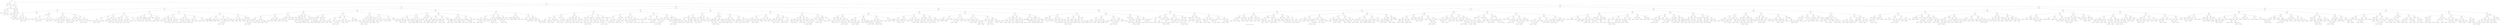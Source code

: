 graph G
{

label="Graph G. Num leaves: 1417. Num items: 8204."
R0 ;
R0 [label="R0"] ;
R0 -- N1 ;
N1 [label="N1"] ;
N1 -- L2 ;
L2 [label="L2, Size: 4"] ;
N1 -- N3 ;
N3 [label="N3"] ;
N3 -- L4 ;
L4 [label="L4, Size: 4"] ;
N3 -- L5 ;
L5 [label="L5, Size: 8"] ;
R0 -- N6 ;
N6 [label="N6"] ;
N6 -- N7 ;
N7 [label="N7"] ;
N7 -- L8 ;
L8 [label="L8, Size: 1"] ;
N7 -- N9 ;
N9 [label="N9"] ;
N9 -- N10 ;
N10 [label="N10"] ;
N10 -- N11 ;
N11 [label="N11"] ;
N11 -- L12 ;
L12 [label="L12, Size: 5"] ;
N11 -- N13 ;
N13 [label="N13"] ;
N13 -- N14 ;
N14 [label="N14"] ;
N14 -- L15 ;
L15 [label="L15, Size: 1"] ;
N14 -- L16 ;
L16 [label="L16, Size: 10"] ;
N13 -- N17 ;
N17 [label="N17"] ;
N17 -- N18 ;
N18 [label="N18"] ;
N18 -- L19 ;
L19 [label="L19, Size: 9"] ;
N18 -- L20 ;
L20 [label="L20, Size: 5"] ;
N17 -- N21 ;
N21 [label="N21"] ;
N21 -- L22 ;
L22 [label="L22, Size: 5"] ;
N21 -- L23 ;
L23 [label="L23, Size: 6"] ;
N10 -- L24 ;
L24 [label="L24, Size: 10"] ;
N9 -- N25 ;
N25 [label="N25"] ;
N25 -- L26 ;
L26 [label="L26, Size: 1"] ;
N25 -- N27 ;
N27 [label="N27"] ;
N27 -- L28 ;
L28 [label="L28, Size: 9"] ;
N27 -- N29 ;
N29 [label="N29"] ;
N29 -- L30 ;
L30 [label="L30, Size: 1"] ;
N29 -- N31 ;
N31 [label="N31"] ;
N31 -- L32 ;
L32 [label="L32, Size: 10"] ;
N31 -- L33 ;
L33 [label="L33, Size: 1"] ;
N6 -- N34 ;
N34 [label="N34"] ;
N34 -- N35 ;
N35 [label="N35"] ;
N35 -- N36 ;
N36 [label="N36"] ;
N36 -- N37 ;
N37 [label="N37"] ;
N37 -- N38 ;
N38 [label="N38"] ;
N38 -- N39 ;
N39 [label="N39"] ;
N39 -- N40 ;
N40 [label="N40"] ;
N40 -- N41 ;
N41 [label="N41"] ;
N41 -- L42 ;
L42 [label="L42, Size: 8"] ;
N41 -- N43 ;
N43 [label="N43"] ;
N43 -- L44 ;
L44 [label="L44, Size: 4"] ;
N43 -- L45 ;
L45 [label="L45, Size: 10"] ;
N40 -- N46 ;
N46 [label="N46"] ;
N46 -- N47 ;
N47 [label="N47"] ;
N47 -- N48 ;
N48 [label="N48"] ;
N48 -- L49 ;
L49 [label="L49, Size: 6"] ;
N48 -- L50 ;
L50 [label="L50, Size: 7"] ;
N47 -- L51 ;
L51 [label="L51, Size: 3"] ;
N46 -- N52 ;
N52 [label="N52"] ;
N52 -- N53 ;
N53 [label="N53"] ;
N53 -- L54 ;
L54 [label="L54, Size: 2"] ;
N53 -- N55 ;
N55 [label="N55"] ;
N55 -- L56 ;
L56 [label="L56, Size: 7"] ;
N55 -- L57 ;
L57 [label="L57, Size: 4"] ;
N52 -- N58 ;
N58 [label="N58"] ;
N58 -- L59 ;
L59 [label="L59, Size: 3"] ;
N58 -- L60 ;
L60 [label="L60, Size: 9"] ;
N39 -- L61 ;
L61 [label="L61, Size: 1"] ;
N38 -- N62 ;
N62 [label="N62"] ;
N62 -- N63 ;
N63 [label="N63"] ;
N63 -- L64 ;
L64 [label="L64, Size: 1"] ;
N63 -- N65 ;
N65 [label="N65"] ;
N65 -- N66 ;
N66 [label="N66"] ;
N66 -- N67 ;
N67 [label="N67"] ;
N67 -- L68 ;
L68 [label="L68, Size: 9"] ;
N67 -- L69 ;
L69 [label="L69, Size: 7"] ;
N66 -- N70 ;
N70 [label="N70"] ;
N70 -- N71 ;
N71 [label="N71"] ;
N71 -- L72 ;
L72 [label="L72, Size: 7"] ;
N71 -- L73 ;
L73 [label="L73, Size: 6"] ;
N70 -- L74 ;
L74 [label="L74, Size: 4"] ;
N65 -- N75 ;
N75 [label="N75"] ;
N75 -- N76 ;
N76 [label="N76"] ;
N76 -- L77 ;
L77 [label="L77, Size: 9"] ;
N76 -- L78 ;
L78 [label="L78, Size: 9"] ;
N75 -- N79 ;
N79 [label="N79"] ;
N79 -- N80 ;
N80 [label="N80"] ;
N80 -- L81 ;
L81 [label="L81, Size: 10"] ;
N80 -- L82 ;
L82 [label="L82, Size: 1"] ;
N79 -- L83 ;
L83 [label="L83, Size: 1"] ;
N62 -- N84 ;
N84 [label="N84"] ;
N84 -- N85 ;
N85 [label="N85"] ;
N85 -- N86 ;
N86 [label="N86"] ;
N86 -- N87 ;
N87 [label="N87"] ;
N87 -- L88 ;
L88 [label="L88, Size: 1"] ;
N87 -- N89 ;
N89 [label="N89"] ;
N89 -- L90 ;
L90 [label="L90, Size: 8"] ;
N89 -- L91 ;
L91 [label="L91, Size: 6"] ;
N86 -- L92 ;
L92 [label="L92, Size: 3"] ;
N85 -- N93 ;
N93 [label="N93"] ;
N93 -- N94 ;
N94 [label="N94"] ;
N94 -- L95 ;
L95 [label="L95, Size: 8"] ;
N94 -- N96 ;
N96 [label="N96"] ;
N96 -- N97 ;
N97 [label="N97"] ;
N97 -- L98 ;
L98 [label="L98, Size: 9"] ;
N97 -- L99 ;
L99 [label="L99, Size: 4"] ;
N96 -- L100 ;
L100 [label="L100, Size: 7"] ;
N93 -- N101 ;
N101 [label="N101"] ;
N101 -- N102 ;
N102 [label="N102"] ;
N102 -- L103 ;
L103 [label="L103, Size: 8"] ;
N102 -- N104 ;
N104 [label="N104"] ;
N104 -- L105 ;
L105 [label="L105, Size: 5"] ;
N104 -- L106 ;
L106 [label="L106, Size: 6"] ;
N101 -- L107 ;
L107 [label="L107, Size: 1"] ;
N84 -- N108 ;
N108 [label="N108"] ;
N108 -- N109 ;
N109 [label="N109"] ;
N109 -- N110 ;
N110 [label="N110"] ;
N110 -- L111 ;
L111 [label="L111, Size: 8"] ;
N110 -- N112 ;
N112 [label="N112"] ;
N112 -- L113 ;
L113 [label="L113, Size: 10"] ;
N112 -- L114 ;
L114 [label="L114, Size: 4"] ;
N109 -- L115 ;
L115 [label="L115, Size: 4"] ;
N108 -- N116 ;
N116 [label="N116"] ;
N116 -- N117 ;
N117 [label="N117"] ;
N117 -- L118 ;
L118 [label="L118, Size: 6"] ;
N117 -- N119 ;
N119 [label="N119"] ;
N119 -- L120 ;
L120 [label="L120, Size: 1"] ;
N119 -- N121 ;
N121 [label="N121"] ;
N121 -- L122 ;
L122 [label="L122, Size: 10"] ;
N121 -- L123 ;
L123 [label="L123, Size: 2"] ;
N116 -- N124 ;
N124 [label="N124"] ;
N124 -- L125 ;
L125 [label="L125, Size: 2"] ;
N124 -- N126 ;
N126 [label="N126"] ;
N126 -- L127 ;
L127 [label="L127, Size: 6"] ;
N126 -- L128 ;
L128 [label="L128, Size: 10"] ;
N37 -- N129 ;
N129 [label="N129"] ;
N129 -- N130 ;
N130 [label="N130"] ;
N130 -- N131 ;
N131 [label="N131"] ;
N131 -- N132 ;
N132 [label="N132"] ;
N132 -- N133 ;
N133 [label="N133"] ;
N133 -- N134 ;
N134 [label="N134"] ;
N134 -- N135 ;
N135 [label="N135"] ;
N135 -- L136 ;
L136 [label="L136, Size: 6"] ;
N135 -- N137 ;
N137 [label="N137"] ;
N137 -- L138 ;
L138 [label="L138, Size: 6"] ;
N137 -- L139 ;
L139 [label="L139, Size: 6"] ;
N134 -- N140 ;
N140 [label="N140"] ;
N140 -- L141 ;
L141 [label="L141, Size: 5"] ;
N140 -- L142 ;
L142 [label="L142, Size: 8"] ;
N133 -- N143 ;
N143 [label="N143"] ;
N143 -- N144 ;
N144 [label="N144"] ;
N144 -- L145 ;
L145 [label="L145, Size: 6"] ;
N144 -- L146 ;
L146 [label="L146, Size: 5"] ;
N143 -- L147 ;
L147 [label="L147, Size: 7"] ;
N132 -- N148 ;
N148 [label="N148"] ;
N148 -- L149 ;
L149 [label="L149, Size: 4"] ;
N148 -- N150 ;
N150 [label="N150"] ;
N150 -- L151 ;
L151 [label="L151, Size: 6"] ;
N150 -- N152 ;
N152 [label="N152"] ;
N152 -- N153 ;
N153 [label="N153"] ;
N153 -- L154 ;
L154 [label="L154, Size: 3"] ;
N153 -- L155 ;
L155 [label="L155, Size: 8"] ;
N152 -- L156 ;
L156 [label="L156, Size: 4"] ;
N131 -- N157 ;
N157 [label="N157"] ;
N157 -- N158 ;
N158 [label="N158"] ;
N158 -- L159 ;
L159 [label="L159, Size: 6"] ;
N158 -- N160 ;
N160 [label="N160"] ;
N160 -- L161 ;
L161 [label="L161, Size: 7"] ;
N160 -- N162 ;
N162 [label="N162"] ;
N162 -- N163 ;
N163 [label="N163"] ;
N163 -- L164 ;
L164 [label="L164, Size: 9"] ;
N163 -- L165 ;
L165 [label="L165, Size: 2"] ;
N162 -- L166 ;
L166 [label="L166, Size: 5"] ;
N157 -- N167 ;
N167 [label="N167"] ;
N167 -- N168 ;
N168 [label="N168"] ;
N168 -- N169 ;
N169 [label="N169"] ;
N169 -- N170 ;
N170 [label="N170"] ;
N170 -- L171 ;
L171 [label="L171, Size: 1"] ;
N170 -- L172 ;
L172 [label="L172, Size: 10"] ;
N169 -- L173 ;
L173 [label="L173, Size: 3"] ;
N168 -- L174 ;
L174 [label="L174, Size: 3"] ;
N167 -- N175 ;
N175 [label="N175"] ;
N175 -- N176 ;
N176 [label="N176"] ;
N176 -- L177 ;
L177 [label="L177, Size: 10"] ;
N176 -- L178 ;
L178 [label="L178, Size: 10"] ;
N175 -- N179 ;
N179 [label="N179"] ;
N179 -- L180 ;
L180 [label="L180, Size: 10"] ;
N179 -- L181 ;
L181 [label="L181, Size: 3"] ;
N130 -- N182 ;
N182 [label="N182"] ;
N182 -- N183 ;
N183 [label="N183"] ;
N183 -- N184 ;
N184 [label="N184"] ;
N184 -- L185 ;
L185 [label="L185, Size: 2"] ;
N184 -- N186 ;
N186 [label="N186"] ;
N186 -- L187 ;
L187 [label="L187, Size: 8"] ;
N186 -- L188 ;
L188 [label="L188, Size: 5"] ;
N183 -- N189 ;
N189 [label="N189"] ;
N189 -- N190 ;
N190 [label="N190"] ;
N190 -- N191 ;
N191 [label="N191"] ;
N191 -- L192 ;
L192 [label="L192, Size: 10"] ;
N191 -- L193 ;
L193 [label="L193, Size: 2"] ;
N190 -- L194 ;
L194 [label="L194, Size: 5"] ;
N189 -- L195 ;
L195 [label="L195, Size: 5"] ;
N182 -- N196 ;
N196 [label="N196"] ;
N196 -- N197 ;
N197 [label="N197"] ;
N197 -- L198 ;
L198 [label="L198, Size: 9"] ;
N197 -- L199 ;
L199 [label="L199, Size: 10"] ;
N196 -- N200 ;
N200 [label="N200"] ;
N200 -- L201 ;
L201 [label="L201, Size: 1"] ;
N200 -- N202 ;
N202 [label="N202"] ;
N202 -- L203 ;
L203 [label="L203, Size: 5"] ;
N202 -- N204 ;
N204 [label="N204"] ;
N204 -- L205 ;
L205 [label="L205, Size: 5"] ;
N204 -- L206 ;
L206 [label="L206, Size: 8"] ;
N129 -- N207 ;
N207 [label="N207"] ;
N207 -- N208 ;
N208 [label="N208"] ;
N208 -- N209 ;
N209 [label="N209"] ;
N209 -- N210 ;
N210 [label="N210"] ;
N210 -- N211 ;
N211 [label="N211"] ;
N211 -- N212 ;
N212 [label="N212"] ;
N212 -- L213 ;
L213 [label="L213, Size: 8"] ;
N212 -- L214 ;
L214 [label="L214, Size: 4"] ;
N211 -- L215 ;
L215 [label="L215, Size: 1"] ;
N210 -- L216 ;
L216 [label="L216, Size: 4"] ;
N209 -- N217 ;
N217 [label="N217"] ;
N217 -- N218 ;
N218 [label="N218"] ;
N218 -- L219 ;
L219 [label="L219, Size: 8"] ;
N218 -- N220 ;
N220 [label="N220"] ;
N220 -- L221 ;
L221 [label="L221, Size: 6"] ;
N220 -- N222 ;
N222 [label="N222"] ;
N222 -- L223 ;
L223 [label="L223, Size: 7"] ;
N222 -- L224 ;
L224 [label="L224, Size: 4"] ;
N217 -- N225 ;
N225 [label="N225"] ;
N225 -- L226 ;
L226 [label="L226, Size: 3"] ;
N225 -- N227 ;
N227 [label="N227"] ;
N227 -- L228 ;
L228 [label="L228, Size: 3"] ;
N227 -- N229 ;
N229 [label="N229"] ;
N229 -- L230 ;
L230 [label="L230, Size: 6"] ;
N229 -- L231 ;
L231 [label="L231, Size: 6"] ;
N208 -- N232 ;
N232 [label="N232"] ;
N232 -- N233 ;
N233 [label="N233"] ;
N233 -- N234 ;
N234 [label="N234"] ;
N234 -- L235 ;
L235 [label="L235, Size: 3"] ;
N234 -- N236 ;
N236 [label="N236"] ;
N236 -- N237 ;
N237 [label="N237"] ;
N237 -- L238 ;
L238 [label="L238, Size: 5"] ;
N237 -- L239 ;
L239 [label="L239, Size: 6"] ;
N236 -- L240 ;
L240 [label="L240, Size: 1"] ;
N233 -- N241 ;
N241 [label="N241"] ;
N241 -- L242 ;
L242 [label="L242, Size: 4"] ;
N241 -- N243 ;
N243 [label="N243"] ;
N243 -- N244 ;
N244 [label="N244"] ;
N244 -- L245 ;
L245 [label="L245, Size: 5"] ;
N244 -- L246 ;
L246 [label="L246, Size: 8"] ;
N243 -- L247 ;
L247 [label="L247, Size: 7"] ;
N232 -- N248 ;
N248 [label="N248"] ;
N248 -- N249 ;
N249 [label="N249"] ;
N249 -- L250 ;
L250 [label="L250, Size: 4"] ;
N249 -- N251 ;
N251 [label="N251"] ;
N251 -- L252 ;
L252 [label="L252, Size: 7"] ;
N251 -- L253 ;
L253 [label="L253, Size: 8"] ;
N248 -- N254 ;
N254 [label="N254"] ;
N254 -- N255 ;
N255 [label="N255"] ;
N255 -- L256 ;
L256 [label="L256, Size: 7"] ;
N255 -- L257 ;
L257 [label="L257, Size: 4"] ;
N254 -- N258 ;
N258 [label="N258"] ;
N258 -- L259 ;
L259 [label="L259, Size: 7"] ;
N258 -- L260 ;
L260 [label="L260, Size: 10"] ;
N207 -- N261 ;
N261 [label="N261"] ;
N261 -- N262 ;
N262 [label="N262"] ;
N262 -- N263 ;
N263 [label="N263"] ;
N263 -- N264 ;
N264 [label="N264"] ;
N264 -- N265 ;
N265 [label="N265"] ;
N265 -- L266 ;
L266 [label="L266, Size: 5"] ;
N265 -- L267 ;
L267 [label="L267, Size: 6"] ;
N264 -- L268 ;
L268 [label="L268, Size: 7"] ;
N263 -- N269 ;
N269 [label="N269"] ;
N269 -- L270 ;
L270 [label="L270, Size: 10"] ;
N269 -- L271 ;
L271 [label="L271, Size: 5"] ;
N262 -- N272 ;
N272 [label="N272"] ;
N272 -- N273 ;
N273 [label="N273"] ;
N273 -- L274 ;
L274 [label="L274, Size: 6"] ;
N273 -- L275 ;
L275 [label="L275, Size: 6"] ;
N272 -- N276 ;
N276 [label="N276"] ;
N276 -- N277 ;
N277 [label="N277"] ;
N277 -- N278 ;
N278 [label="N278"] ;
N278 -- N279 ;
N279 [label="N279"] ;
N279 -- L280 ;
L280 [label="L280, Size: 7"] ;
N279 -- L281 ;
L281 [label="L281, Size: 4"] ;
N278 -- L282 ;
L282 [label="L282, Size: 2"] ;
N277 -- L283 ;
L283 [label="L283, Size: 7"] ;
N276 -- L284 ;
L284 [label="L284, Size: 2"] ;
N261 -- N285 ;
N285 [label="N285"] ;
N285 -- N286 ;
N286 [label="N286"] ;
N286 -- N287 ;
N287 [label="N287"] ;
N287 -- N288 ;
N288 [label="N288"] ;
N288 -- L289 ;
L289 [label="L289, Size: 1"] ;
N288 -- L290 ;
L290 [label="L290, Size: 10"] ;
N287 -- N291 ;
N291 [label="N291"] ;
N291 -- L292 ;
L292 [label="L292, Size: 8"] ;
N291 -- L293 ;
L293 [label="L293, Size: 7"] ;
N286 -- N294 ;
N294 [label="N294"] ;
N294 -- L295 ;
L295 [label="L295, Size: 1"] ;
N294 -- N296 ;
N296 [label="N296"] ;
N296 -- L297 ;
L297 [label="L297, Size: 4"] ;
N296 -- L298 ;
L298 [label="L298, Size: 8"] ;
N285 -- N299 ;
N299 [label="N299"] ;
N299 -- N300 ;
N300 [label="N300"] ;
N300 -- L301 ;
L301 [label="L301, Size: 8"] ;
N300 -- L302 ;
L302 [label="L302, Size: 3"] ;
N299 -- L303 ;
L303 [label="L303, Size: 9"] ;
N36 -- N304 ;
N304 [label="N304"] ;
N304 -- N305 ;
N305 [label="N305"] ;
N305 -- N306 ;
N306 [label="N306"] ;
N306 -- N307 ;
N307 [label="N307"] ;
N307 -- N308 ;
N308 [label="N308"] ;
N308 -- N309 ;
N309 [label="N309"] ;
N309 -- N310 ;
N310 [label="N310"] ;
N310 -- L311 ;
L311 [label="L311, Size: 7"] ;
N310 -- N312 ;
N312 [label="N312"] ;
N312 -- N313 ;
N313 [label="N313"] ;
N313 -- N314 ;
N314 [label="N314"] ;
N314 -- L315 ;
L315 [label="L315, Size: 5"] ;
N314 -- L316 ;
L316 [label="L316, Size: 6"] ;
N313 -- L317 ;
L317 [label="L317, Size: 2"] ;
N312 -- L318 ;
L318 [label="L318, Size: 7"] ;
N309 -- N319 ;
N319 [label="N319"] ;
N319 -- N320 ;
N320 [label="N320"] ;
N320 -- L321 ;
L321 [label="L321, Size: 1"] ;
N320 -- N322 ;
N322 [label="N322"] ;
N322 -- L323 ;
L323 [label="L323, Size: 10"] ;
N322 -- L324 ;
L324 [label="L324, Size: 2"] ;
N319 -- N325 ;
N325 [label="N325"] ;
N325 -- N326 ;
N326 [label="N326"] ;
N326 -- L327 ;
L327 [label="L327, Size: 4"] ;
N326 -- L328 ;
L328 [label="L328, Size: 8"] ;
N325 -- L329 ;
L329 [label="L329, Size: 1"] ;
N308 -- N330 ;
N330 [label="N330"] ;
N330 -- N331 ;
N331 [label="N331"] ;
N331 -- N332 ;
N332 [label="N332"] ;
N332 -- L333 ;
L333 [label="L333, Size: 6"] ;
N332 -- L334 ;
L334 [label="L334, Size: 9"] ;
N331 -- N335 ;
N335 [label="N335"] ;
N335 -- L336 ;
L336 [label="L336, Size: 4"] ;
N335 -- L337 ;
L337 [label="L337, Size: 8"] ;
N330 -- N338 ;
N338 [label="N338"] ;
N338 -- L339 ;
L339 [label="L339, Size: 9"] ;
N338 -- L340 ;
L340 [label="L340, Size: 6"] ;
N307 -- N341 ;
N341 [label="N341"] ;
N341 -- N342 ;
N342 [label="N342"] ;
N342 -- N343 ;
N343 [label="N343"] ;
N343 -- N344 ;
N344 [label="N344"] ;
N344 -- L345 ;
L345 [label="L345, Size: 8"] ;
N344 -- L346 ;
L346 [label="L346, Size: 7"] ;
N343 -- L347 ;
L347 [label="L347, Size: 5"] ;
N342 -- L348 ;
L348 [label="L348, Size: 4"] ;
N341 -- N349 ;
N349 [label="N349"] ;
N349 -- N350 ;
N350 [label="N350"] ;
N350 -- L351 ;
L351 [label="L351, Size: 8"] ;
N350 -- L352 ;
L352 [label="L352, Size: 8"] ;
N349 -- L353 ;
L353 [label="L353, Size: 6"] ;
N306 -- N354 ;
N354 [label="N354"] ;
N354 -- N355 ;
N355 [label="N355"] ;
N355 -- N356 ;
N356 [label="N356"] ;
N356 -- L357 ;
L357 [label="L357, Size: 8"] ;
N356 -- L358 ;
L358 [label="L358, Size: 8"] ;
N355 -- L359 ;
L359 [label="L359, Size: 8"] ;
N354 -- N360 ;
N360 [label="N360"] ;
N360 -- N361 ;
N361 [label="N361"] ;
N361 -- N362 ;
N362 [label="N362"] ;
N362 -- L363 ;
L363 [label="L363, Size: 4"] ;
N362 -- N364 ;
N364 [label="N364"] ;
N364 -- L365 ;
L365 [label="L365, Size: 1"] ;
N364 -- L366 ;
L366 [label="L366, Size: 10"] ;
N361 -- N367 ;
N367 [label="N367"] ;
N367 -- L368 ;
L368 [label="L368, Size: 6"] ;
N367 -- L369 ;
L369 [label="L369, Size: 7"] ;
N360 -- N370 ;
N370 [label="N370"] ;
N370 -- N371 ;
N371 [label="N371"] ;
N371 -- N372 ;
N372 [label="N372"] ;
N372 -- L373 ;
L373 [label="L373, Size: 1"] ;
N372 -- N374 ;
N374 [label="N374"] ;
N374 -- L375 ;
L375 [label="L375, Size: 8"] ;
N374 -- L376 ;
L376 [label="L376, Size: 6"] ;
N371 -- N377 ;
N377 [label="N377"] ;
N377 -- N378 ;
N378 [label="N378"] ;
N378 -- L379 ;
L379 [label="L379, Size: 10"] ;
N378 -- L380 ;
L380 [label="L380, Size: 6"] ;
N377 -- N381 ;
N381 [label="N381"] ;
N381 -- L382 ;
L382 [label="L382, Size: 8"] ;
N381 -- L383 ;
L383 [label="L383, Size: 5"] ;
N370 -- L384 ;
L384 [label="L384, Size: 8"] ;
N305 -- N385 ;
N385 [label="N385"] ;
N385 -- N386 ;
N386 [label="N386"] ;
N386 -- N387 ;
N387 [label="N387"] ;
N387 -- N388 ;
N388 [label="N388"] ;
N388 -- N389 ;
N389 [label="N389"] ;
N389 -- L390 ;
L390 [label="L390, Size: 1"] ;
N389 -- N391 ;
N391 [label="N391"] ;
N391 -- N392 ;
N392 [label="N392"] ;
N392 -- L393 ;
L393 [label="L393, Size: 10"] ;
N392 -- L394 ;
L394 [label="L394, Size: 2"] ;
N391 -- L395 ;
L395 [label="L395, Size: 10"] ;
N388 -- L396 ;
L396 [label="L396, Size: 5"] ;
N387 -- N397 ;
N397 [label="N397"] ;
N397 -- L398 ;
L398 [label="L398, Size: 6"] ;
N397 -- N399 ;
N399 [label="N399"] ;
N399 -- L400 ;
L400 [label="L400, Size: 1"] ;
N399 -- N401 ;
N401 [label="N401"] ;
N401 -- L402 ;
L402 [label="L402, Size: 6"] ;
N401 -- L403 ;
L403 [label="L403, Size: 6"] ;
N386 -- N404 ;
N404 [label="N404"] ;
N404 -- N405 ;
N405 [label="N405"] ;
N405 -- N406 ;
N406 [label="N406"] ;
N406 -- N407 ;
N407 [label="N407"] ;
N407 -- N408 ;
N408 [label="N408"] ;
N408 -- L409 ;
L409 [label="L409, Size: 8"] ;
N408 -- L410 ;
L410 [label="L410, Size: 6"] ;
N407 -- L411 ;
L411 [label="L411, Size: 1"] ;
N406 -- N412 ;
N412 [label="N412"] ;
N412 -- L413 ;
L413 [label="L413, Size: 1"] ;
N412 -- N414 ;
N414 [label="N414"] ;
N414 -- N415 ;
N415 [label="N415"] ;
N415 -- L416 ;
L416 [label="L416, Size: 6"] ;
N415 -- L417 ;
L417 [label="L417, Size: 6"] ;
N414 -- L418 ;
L418 [label="L418, Size: 1"] ;
N405 -- L419 ;
L419 [label="L419, Size: 10"] ;
N404 -- N420 ;
N420 [label="N420"] ;
N420 -- N421 ;
N421 [label="N421"] ;
N421 -- N422 ;
N422 [label="N422"] ;
N422 -- L423 ;
L423 [label="L423, Size: 5"] ;
N422 -- L424 ;
L424 [label="L424, Size: 9"] ;
N421 -- N425 ;
N425 [label="N425"] ;
N425 -- N426 ;
N426 [label="N426"] ;
N426 -- L427 ;
L427 [label="L427, Size: 5"] ;
N426 -- L428 ;
L428 [label="L428, Size: 6"] ;
N425 -- L429 ;
L429 [label="L429, Size: 10"] ;
N420 -- N430 ;
N430 [label="N430"] ;
N430 -- N431 ;
N431 [label="N431"] ;
N431 -- L432 ;
L432 [label="L432, Size: 10"] ;
N431 -- L433 ;
L433 [label="L433, Size: 1"] ;
N430 -- L434 ;
L434 [label="L434, Size: 8"] ;
N385 -- N435 ;
N435 [label="N435"] ;
N435 -- N436 ;
N436 [label="N436"] ;
N436 -- N437 ;
N437 [label="N437"] ;
N437 -- N438 ;
N438 [label="N438"] ;
N438 -- N439 ;
N439 [label="N439"] ;
N439 -- L440 ;
L440 [label="L440, Size: 7"] ;
N439 -- L441 ;
L441 [label="L441, Size: 7"] ;
N438 -- N442 ;
N442 [label="N442"] ;
N442 -- N443 ;
N443 [label="N443"] ;
N443 -- L444 ;
L444 [label="L444, Size: 2"] ;
N443 -- N445 ;
N445 [label="N445"] ;
N445 -- L446 ;
L446 [label="L446, Size: 5"] ;
N445 -- L447 ;
L447 [label="L447, Size: 6"] ;
N442 -- N448 ;
N448 [label="N448"] ;
N448 -- L449 ;
L449 [label="L449, Size: 5"] ;
N448 -- L450 ;
L450 [label="L450, Size: 9"] ;
N437 -- N451 ;
N451 [label="N451"] ;
N451 -- N452 ;
N452 [label="N452"] ;
N452 -- N453 ;
N453 [label="N453"] ;
N453 -- L454 ;
L454 [label="L454, Size: 8"] ;
N453 -- L455 ;
L455 [label="L455, Size: 8"] ;
N452 -- L456 ;
L456 [label="L456, Size: 4"] ;
N451 -- L457 ;
L457 [label="L457, Size: 1"] ;
N436 -- N458 ;
N458 [label="N458"] ;
N458 -- L459 ;
L459 [label="L459, Size: 4"] ;
N458 -- L460 ;
L460 [label="L460, Size: 7"] ;
N435 -- N461 ;
N461 [label="N461"] ;
N461 -- N462 ;
N462 [label="N462"] ;
N462 -- N463 ;
N463 [label="N463"] ;
N463 -- L464 ;
L464 [label="L464, Size: 8"] ;
N463 -- N465 ;
N465 [label="N465"] ;
N465 -- L466 ;
L466 [label="L466, Size: 10"] ;
N465 -- L467 ;
L467 [label="L467, Size: 5"] ;
N462 -- N468 ;
N468 [label="N468"] ;
N468 -- L469 ;
L469 [label="L469, Size: 10"] ;
N468 -- L470 ;
L470 [label="L470, Size: 2"] ;
N461 -- N471 ;
N471 [label="N471"] ;
N471 -- N472 ;
N472 [label="N472"] ;
N472 -- N473 ;
N473 [label="N473"] ;
N473 -- L474 ;
L474 [label="L474, Size: 10"] ;
N473 -- L475 ;
L475 [label="L475, Size: 5"] ;
N472 -- L476 ;
L476 [label="L476, Size: 7"] ;
N471 -- N477 ;
N477 [label="N477"] ;
N477 -- L478 ;
L478 [label="L478, Size: 8"] ;
N477 -- L479 ;
L479 [label="L479, Size: 6"] ;
N304 -- N480 ;
N480 [label="N480"] ;
N480 -- N481 ;
N481 [label="N481"] ;
N481 -- N482 ;
N482 [label="N482"] ;
N482 -- N483 ;
N483 [label="N483"] ;
N483 -- N484 ;
N484 [label="N484"] ;
N484 -- N485 ;
N485 [label="N485"] ;
N485 -- N486 ;
N486 [label="N486"] ;
N486 -- L487 ;
L487 [label="L487, Size: 2"] ;
N486 -- L488 ;
L488 [label="L488, Size: 9"] ;
N485 -- L489 ;
L489 [label="L489, Size: 8"] ;
N484 -- N490 ;
N490 [label="N490"] ;
N490 -- N491 ;
N491 [label="N491"] ;
N491 -- N492 ;
N492 [label="N492"] ;
N492 -- L493 ;
L493 [label="L493, Size: 8"] ;
N492 -- L494 ;
L494 [label="L494, Size: 4"] ;
N491 -- L495 ;
L495 [label="L495, Size: 1"] ;
N490 -- L496 ;
L496 [label="L496, Size: 4"] ;
N483 -- N497 ;
N497 [label="N497"] ;
N497 -- N498 ;
N498 [label="N498"] ;
N498 -- L499 ;
L499 [label="L499, Size: 3"] ;
N498 -- N500 ;
N500 [label="N500"] ;
N500 -- L501 ;
L501 [label="L501, Size: 9"] ;
N500 -- L502 ;
L502 [label="L502, Size: 5"] ;
N497 -- N503 ;
N503 [label="N503"] ;
N503 -- N504 ;
N504 [label="N504"] ;
N504 -- L505 ;
L505 [label="L505, Size: 8"] ;
N504 -- N506 ;
N506 [label="N506"] ;
N506 -- L507 ;
L507 [label="L507, Size: 6"] ;
N506 -- L508 ;
L508 [label="L508, Size: 8"] ;
N503 -- N509 ;
N509 [label="N509"] ;
N509 -- N510 ;
N510 [label="N510"] ;
N510 -- L511 ;
L511 [label="L511, Size: 6"] ;
N510 -- L512 ;
L512 [label="L512, Size: 8"] ;
N509 -- N513 ;
N513 [label="N513"] ;
N513 -- L514 ;
L514 [label="L514, Size: 8"] ;
N513 -- L515 ;
L515 [label="L515, Size: 8"] ;
N482 -- N516 ;
N516 [label="N516"] ;
N516 -- N517 ;
N517 [label="N517"] ;
N517 -- N518 ;
N518 [label="N518"] ;
N518 -- L519 ;
L519 [label="L519, Size: 10"] ;
N518 -- L520 ;
L520 [label="L520, Size: 7"] ;
N517 -- L521 ;
L521 [label="L521, Size: 8"] ;
N516 -- L522 ;
L522 [label="L522, Size: 6"] ;
N481 -- N523 ;
N523 [label="N523"] ;
N523 -- N524 ;
N524 [label="N524"] ;
N524 -- N525 ;
N525 [label="N525"] ;
N525 -- N526 ;
N526 [label="N526"] ;
N526 -- N527 ;
N527 [label="N527"] ;
N527 -- N528 ;
N528 [label="N528"] ;
N528 -- L529 ;
L529 [label="L529, Size: 7"] ;
N528 -- L530 ;
L530 [label="L530, Size: 4"] ;
N527 -- L531 ;
L531 [label="L531, Size: 9"] ;
N526 -- N532 ;
N532 [label="N532"] ;
N532 -- L533 ;
L533 [label="L533, Size: 6"] ;
N532 -- L534 ;
L534 [label="L534, Size: 6"] ;
N525 -- N535 ;
N535 [label="N535"] ;
N535 -- L536 ;
L536 [label="L536, Size: 10"] ;
N535 -- N537 ;
N537 [label="N537"] ;
N537 -- L538 ;
L538 [label="L538, Size: 1"] ;
N537 -- N539 ;
N539 [label="N539"] ;
N539 -- L540 ;
L540 [label="L540, Size: 10"] ;
N539 -- L541 ;
L541 [label="L541, Size: 3"] ;
N524 -- N542 ;
N542 [label="N542"] ;
N542 -- N543 ;
N543 [label="N543"] ;
N543 -- L544 ;
L544 [label="L544, Size: 6"] ;
N543 -- L545 ;
L545 [label="L545, Size: 8"] ;
N542 -- N546 ;
N546 [label="N546"] ;
N546 -- L547 ;
L547 [label="L547, Size: 10"] ;
N546 -- L548 ;
L548 [label="L548, Size: 3"] ;
N523 -- N549 ;
N549 [label="N549"] ;
N549 -- N550 ;
N550 [label="N550"] ;
N550 -- N551 ;
N551 [label="N551"] ;
N551 -- N552 ;
N552 [label="N552"] ;
N552 -- N553 ;
N553 [label="N553"] ;
N553 -- L554 ;
L554 [label="L554, Size: 3"] ;
N553 -- L555 ;
L555 [label="L555, Size: 9"] ;
N552 -- L556 ;
L556 [label="L556, Size: 3"] ;
N551 -- N557 ;
N557 [label="N557"] ;
N557 -- L558 ;
L558 [label="L558, Size: 6"] ;
N557 -- L559 ;
L559 [label="L559, Size: 7"] ;
N550 -- N560 ;
N560 [label="N560"] ;
N560 -- L561 ;
L561 [label="L561, Size: 5"] ;
N560 -- N562 ;
N562 [label="N562"] ;
N562 -- N563 ;
N563 [label="N563"] ;
N563 -- L564 ;
L564 [label="L564, Size: 5"] ;
N563 -- L565 ;
L565 [label="L565, Size: 8"] ;
N562 -- N566 ;
N566 [label="N566"] ;
N566 -- L567 ;
L567 [label="L567, Size: 7"] ;
N566 -- L568 ;
L568 [label="L568, Size: 7"] ;
N549 -- N569 ;
N569 [label="N569"] ;
N569 -- N570 ;
N570 [label="N570"] ;
N570 -- N571 ;
N571 [label="N571"] ;
N571 -- N572 ;
N572 [label="N572"] ;
N572 -- L573 ;
L573 [label="L573, Size: 8"] ;
N572 -- L574 ;
L574 [label="L574, Size: 8"] ;
N571 -- L575 ;
L575 [label="L575, Size: 6"] ;
N570 -- L576 ;
L576 [label="L576, Size: 10"] ;
N569 -- N577 ;
N577 [label="N577"] ;
N577 -- L578 ;
L578 [label="L578, Size: 4"] ;
N577 -- L579 ;
L579 [label="L579, Size: 9"] ;
N480 -- N580 ;
N580 [label="N580"] ;
N580 -- N581 ;
N581 [label="N581"] ;
N581 -- N582 ;
N582 [label="N582"] ;
N582 -- N583 ;
N583 [label="N583"] ;
N583 -- N584 ;
N584 [label="N584"] ;
N584 -- L585 ;
L585 [label="L585, Size: 4"] ;
N584 -- N586 ;
N586 [label="N586"] ;
N586 -- N587 ;
N587 [label="N587"] ;
N587 -- L588 ;
L588 [label="L588, Size: 3"] ;
N587 -- L589 ;
L589 [label="L589, Size: 10"] ;
N586 -- L590 ;
L590 [label="L590, Size: 4"] ;
N583 -- N591 ;
N591 [label="N591"] ;
N591 -- L592 ;
L592 [label="L592, Size: 5"] ;
N591 -- N593 ;
N593 [label="N593"] ;
N593 -- L594 ;
L594 [label="L594, Size: 1"] ;
N593 -- L595 ;
L595 [label="L595, Size: 10"] ;
N582 -- N596 ;
N596 [label="N596"] ;
N596 -- N597 ;
N597 [label="N597"] ;
N597 -- L598 ;
L598 [label="L598, Size: 6"] ;
N597 -- N599 ;
N599 [label="N599"] ;
N599 -- L600 ;
L600 [label="L600, Size: 8"] ;
N599 -- N601 ;
N601 [label="N601"] ;
N601 -- L602 ;
L602 [label="L602, Size: 10"] ;
N601 -- L603 ;
L603 [label="L603, Size: 4"] ;
N596 -- N604 ;
N604 [label="N604"] ;
N604 -- L605 ;
L605 [label="L605, Size: 9"] ;
N604 -- L606 ;
L606 [label="L606, Size: 6"] ;
N581 -- N607 ;
N607 [label="N607"] ;
N607 -- N608 ;
N608 [label="N608"] ;
N608 -- N609 ;
N609 [label="N609"] ;
N609 -- N610 ;
N610 [label="N610"] ;
N610 -- L611 ;
L611 [label="L611, Size: 5"] ;
N610 -- N612 ;
N612 [label="N612"] ;
N612 -- L613 ;
L613 [label="L613, Size: 8"] ;
N612 -- L614 ;
L614 [label="L614, Size: 4"] ;
N609 -- L615 ;
L615 [label="L615, Size: 3"] ;
N608 -- L616 ;
L616 [label="L616, Size: 6"] ;
N607 -- N617 ;
N617 [label="N617"] ;
N617 -- L618 ;
L618 [label="L618, Size: 7"] ;
N617 -- L619 ;
L619 [label="L619, Size: 7"] ;
N580 -- N620 ;
N620 [label="N620"] ;
N620 -- N621 ;
N621 [label="N621"] ;
N621 -- N622 ;
N622 [label="N622"] ;
N622 -- L623 ;
L623 [label="L623, Size: 8"] ;
N622 -- L624 ;
L624 [label="L624, Size: 6"] ;
N621 -- N625 ;
N625 [label="N625"] ;
N625 -- N626 ;
N626 [label="N626"] ;
N626 -- L627 ;
L627 [label="L627, Size: 7"] ;
N626 -- L628 ;
L628 [label="L628, Size: 4"] ;
N625 -- N629 ;
N629 [label="N629"] ;
N629 -- L630 ;
L630 [label="L630, Size: 5"] ;
N629 -- L631 ;
L631 [label="L631, Size: 8"] ;
N620 -- N632 ;
N632 [label="N632"] ;
N632 -- N633 ;
N633 [label="N633"] ;
N633 -- N634 ;
N634 [label="N634"] ;
N634 -- L635 ;
L635 [label="L635, Size: 7"] ;
N634 -- L636 ;
L636 [label="L636, Size: 4"] ;
N633 -- N637 ;
N637 [label="N637"] ;
N637 -- L638 ;
L638 [label="L638, Size: 1"] ;
N637 -- N639 ;
N639 [label="N639"] ;
N639 -- L640 ;
L640 [label="L640, Size: 3"] ;
N639 -- L641 ;
L641 [label="L641, Size: 8"] ;
N632 -- N642 ;
N642 [label="N642"] ;
N642 -- L643 ;
L643 [label="L643, Size: 9"] ;
N642 -- N644 ;
N644 [label="N644"] ;
N644 -- L645 ;
L645 [label="L645, Size: 5"] ;
N644 -- N646 ;
N646 [label="N646"] ;
N646 -- L647 ;
L647 [label="L647, Size: 8"] ;
N646 -- L648 ;
L648 [label="L648, Size: 7"] ;
N35 -- N649 ;
N649 [label="N649"] ;
N649 -- N650 ;
N650 [label="N650"] ;
N650 -- N651 ;
N651 [label="N651"] ;
N651 -- N652 ;
N652 [label="N652"] ;
N652 -- N653 ;
N653 [label="N653"] ;
N653 -- N654 ;
N654 [label="N654"] ;
N654 -- N655 ;
N655 [label="N655"] ;
N655 -- N656 ;
N656 [label="N656"] ;
N656 -- N657 ;
N657 [label="N657"] ;
N657 -- N658 ;
N658 [label="N658"] ;
N658 -- L659 ;
L659 [label="L659, Size: 3"] ;
N658 -- L660 ;
L660 [label="L660, Size: 8"] ;
N657 -- L661 ;
L661 [label="L661, Size: 1"] ;
N656 -- N662 ;
N662 [label="N662"] ;
N662 -- L663 ;
L663 [label="L663, Size: 2"] ;
N662 -- N664 ;
N664 [label="N664"] ;
N664 -- L665 ;
L665 [label="L665, Size: 9"] ;
N664 -- L666 ;
L666 [label="L666, Size: 2"] ;
N655 -- N667 ;
N667 [label="N667"] ;
N667 -- L668 ;
L668 [label="L668, Size: 3"] ;
N667 -- N669 ;
N669 [label="N669"] ;
N669 -- L670 ;
L670 [label="L670, Size: 6"] ;
N669 -- L671 ;
L671 [label="L671, Size: 7"] ;
N654 -- N672 ;
N672 [label="N672"] ;
N672 -- L673 ;
L673 [label="L673, Size: 7"] ;
N672 -- N674 ;
N674 [label="N674"] ;
N674 -- N675 ;
N675 [label="N675"] ;
N675 -- N676 ;
N676 [label="N676"] ;
N676 -- L677 ;
L677 [label="L677, Size: 4"] ;
N676 -- L678 ;
L678 [label="L678, Size: 7"] ;
N675 -- L679 ;
L679 [label="L679, Size: 4"] ;
N674 -- L680 ;
L680 [label="L680, Size: 4"] ;
N653 -- N681 ;
N681 [label="N681"] ;
N681 -- N682 ;
N682 [label="N682"] ;
N682 -- N683 ;
N683 [label="N683"] ;
N683 -- N684 ;
N684 [label="N684"] ;
N684 -- L685 ;
L685 [label="L685, Size: 1"] ;
N684 -- N686 ;
N686 [label="N686"] ;
N686 -- L687 ;
L687 [label="L687, Size: 10"] ;
N686 -- L688 ;
L688 [label="L688, Size: 3"] ;
N683 -- L689 ;
L689 [label="L689, Size: 1"] ;
N682 -- L690 ;
L690 [label="L690, Size: 10"] ;
N681 -- N691 ;
N691 [label="N691"] ;
N691 -- N692 ;
N692 [label="N692"] ;
N692 -- N693 ;
N693 [label="N693"] ;
N693 -- L694 ;
L694 [label="L694, Size: 1"] ;
N693 -- N695 ;
N695 [label="N695"] ;
N695 -- L696 ;
L696 [label="L696, Size: 8"] ;
N695 -- L697 ;
L697 [label="L697, Size: 4"] ;
N692 -- L698 ;
L698 [label="L698, Size: 1"] ;
N691 -- N699 ;
N699 [label="N699"] ;
N699 -- N700 ;
N700 [label="N700"] ;
N700 -- L701 ;
L701 [label="L701, Size: 2"] ;
N700 -- N702 ;
N702 [label="N702"] ;
N702 -- L703 ;
L703 [label="L703, Size: 7"] ;
N702 -- L704 ;
L704 [label="L704, Size: 4"] ;
N699 -- L705 ;
L705 [label="L705, Size: 1"] ;
N652 -- N706 ;
N706 [label="N706"] ;
N706 -- N707 ;
N707 [label="N707"] ;
N707 -- N708 ;
N708 [label="N708"] ;
N708 -- L709 ;
L709 [label="L709, Size: 2"] ;
N708 -- N710 ;
N710 [label="N710"] ;
N710 -- L711 ;
L711 [label="L711, Size: 4"] ;
N710 -- N712 ;
N712 [label="N712"] ;
N712 -- L713 ;
L713 [label="L713, Size: 1"] ;
N712 -- N714 ;
N714 [label="N714"] ;
N714 -- N715 ;
N715 [label="N715"] ;
N715 -- L716 ;
L716 [label="L716, Size: 8"] ;
N715 -- L717 ;
L717 [label="L717, Size: 4"] ;
N714 -- L718 ;
L718 [label="L718, Size: 1"] ;
N707 -- N719 ;
N719 [label="N719"] ;
N719 -- L720 ;
L720 [label="L720, Size: 7"] ;
N719 -- N721 ;
N721 [label="N721"] ;
N721 -- L722 ;
L722 [label="L722, Size: 9"] ;
N721 -- N723 ;
N723 [label="N723"] ;
N723 -- L724 ;
L724 [label="L724, Size: 4"] ;
N723 -- L725 ;
L725 [label="L725, Size: 9"] ;
N706 -- N726 ;
N726 [label="N726"] ;
N726 -- N727 ;
N727 [label="N727"] ;
N727 -- N728 ;
N728 [label="N728"] ;
N728 -- L729 ;
L729 [label="L729, Size: 5"] ;
N728 -- L730 ;
L730 [label="L730, Size: 7"] ;
N727 -- L731 ;
L731 [label="L731, Size: 5"] ;
N726 -- N732 ;
N732 [label="N732"] ;
N732 -- L733 ;
L733 [label="L733, Size: 4"] ;
N732 -- L734 ;
L734 [label="L734, Size: 10"] ;
N651 -- N735 ;
N735 [label="N735"] ;
N735 -- N736 ;
N736 [label="N736"] ;
N736 -- N737 ;
N737 [label="N737"] ;
N737 -- N738 ;
N738 [label="N738"] ;
N738 -- N739 ;
N739 [label="N739"] ;
N739 -- N740 ;
N740 [label="N740"] ;
N740 -- N741 ;
N741 [label="N741"] ;
N741 -- L742 ;
L742 [label="L742, Size: 7"] ;
N741 -- L743 ;
L743 [label="L743, Size: 4"] ;
N740 -- N744 ;
N744 [label="N744"] ;
N744 -- L745 ;
L745 [label="L745, Size: 1"] ;
N744 -- N746 ;
N746 [label="N746"] ;
N746 -- L747 ;
L747 [label="L747, Size: 5"] ;
N746 -- L748 ;
L748 [label="L748, Size: 6"] ;
N739 -- N749 ;
N749 [label="N749"] ;
N749 -- L750 ;
L750 [label="L750, Size: 4"] ;
N749 -- L751 ;
L751 [label="L751, Size: 10"] ;
N738 -- N752 ;
N752 [label="N752"] ;
N752 -- N753 ;
N753 [label="N753"] ;
N753 -- L754 ;
L754 [label="L754, Size: 1"] ;
N753 -- N755 ;
N755 [label="N755"] ;
N755 -- L756 ;
L756 [label="L756, Size: 3"] ;
N755 -- L757 ;
L757 [label="L757, Size: 8"] ;
N752 -- L758 ;
L758 [label="L758, Size: 6"] ;
N737 -- N759 ;
N759 [label="N759"] ;
N759 -- N760 ;
N760 [label="N760"] ;
N760 -- N761 ;
N761 [label="N761"] ;
N761 -- N762 ;
N762 [label="N762"] ;
N762 -- L763 ;
L763 [label="L763, Size: 4"] ;
N762 -- L764 ;
L764 [label="L764, Size: 8"] ;
N761 -- L765 ;
L765 [label="L765, Size: 8"] ;
N760 -- L766 ;
L766 [label="L766, Size: 9"] ;
N759 -- L767 ;
L767 [label="L767, Size: 6"] ;
N736 -- N768 ;
N768 [label="N768"] ;
N768 -- N769 ;
N769 [label="N769"] ;
N769 -- N770 ;
N770 [label="N770"] ;
N770 -- N771 ;
N771 [label="N771"] ;
N771 -- L772 ;
L772 [label="L772, Size: 5"] ;
N771 -- L773 ;
L773 [label="L773, Size: 8"] ;
N770 -- L774 ;
L774 [label="L774, Size: 1"] ;
N769 -- L775 ;
L775 [label="L775, Size: 10"] ;
N768 -- N776 ;
N776 [label="N776"] ;
N776 -- N777 ;
N777 [label="N777"] ;
N777 -- N778 ;
N778 [label="N778"] ;
N778 -- L779 ;
L779 [label="L779, Size: 3"] ;
N778 -- N780 ;
N780 [label="N780"] ;
N780 -- L781 ;
L781 [label="L781, Size: 10"] ;
N780 -- L782 ;
L782 [label="L782, Size: 2"] ;
N777 -- N783 ;
N783 [label="N783"] ;
N783 -- N784 ;
N784 [label="N784"] ;
N784 -- L785 ;
L785 [label="L785, Size: 10"] ;
N784 -- L786 ;
L786 [label="L786, Size: 8"] ;
N783 -- N787 ;
N787 [label="N787"] ;
N787 -- L788 ;
L788 [label="L788, Size: 10"] ;
N787 -- L789 ;
L789 [label="L789, Size: 1"] ;
N776 -- N790 ;
N790 [label="N790"] ;
N790 -- L791 ;
L791 [label="L791, Size: 8"] ;
N790 -- L792 ;
L792 [label="L792, Size: 3"] ;
N735 -- N793 ;
N793 [label="N793"] ;
N793 -- N794 ;
N794 [label="N794"] ;
N794 -- N795 ;
N795 [label="N795"] ;
N795 -- N796 ;
N796 [label="N796"] ;
N796 -- L797 ;
L797 [label="L797, Size: 9"] ;
N796 -- L798 ;
L798 [label="L798, Size: 2"] ;
N795 -- N799 ;
N799 [label="N799"] ;
N799 -- L800 ;
L800 [label="L800, Size: 4"] ;
N799 -- N801 ;
N801 [label="N801"] ;
N801 -- N802 ;
N802 [label="N802"] ;
N802 -- L803 ;
L803 [label="L803, Size: 5"] ;
N802 -- L804 ;
L804 [label="L804, Size: 8"] ;
N801 -- L805 ;
L805 [label="L805, Size: 6"] ;
N794 -- N806 ;
N806 [label="N806"] ;
N806 -- N807 ;
N807 [label="N807"] ;
N807 -- L808 ;
L808 [label="L808, Size: 5"] ;
N807 -- L809 ;
L809 [label="L809, Size: 6"] ;
N806 -- N810 ;
N810 [label="N810"] ;
N810 -- N811 ;
N811 [label="N811"] ;
N811 -- N812 ;
N812 [label="N812"] ;
N812 -- N813 ;
N813 [label="N813"] ;
N813 -- L814 ;
L814 [label="L814, Size: 5"] ;
N813 -- L815 ;
L815 [label="L815, Size: 6"] ;
N812 -- L816 ;
L816 [label="L816, Size: 2"] ;
N811 -- L817 ;
L817 [label="L817, Size: 10"] ;
N810 -- L818 ;
L818 [label="L818, Size: 7"] ;
N793 -- N819 ;
N819 [label="N819"] ;
N819 -- N820 ;
N820 [label="N820"] ;
N820 -- L821 ;
L821 [label="L821, Size: 10"] ;
N820 -- N822 ;
N822 [label="N822"] ;
N822 -- L823 ;
L823 [label="L823, Size: 5"] ;
N822 -- L824 ;
L824 [label="L824, Size: 8"] ;
N819 -- N825 ;
N825 [label="N825"] ;
N825 -- L826 ;
L826 [label="L826, Size: 7"] ;
N825 -- N827 ;
N827 [label="N827"] ;
N827 -- L828 ;
L828 [label="L828, Size: 2"] ;
N827 -- N829 ;
N829 [label="N829"] ;
N829 -- L830 ;
L830 [label="L830, Size: 9"] ;
N829 -- L831 ;
L831 [label="L831, Size: 6"] ;
N650 -- N832 ;
N832 [label="N832"] ;
N832 -- N833 ;
N833 [label="N833"] ;
N833 -- N834 ;
N834 [label="N834"] ;
N834 -- N835 ;
N835 [label="N835"] ;
N835 -- N836 ;
N836 [label="N836"] ;
N836 -- N837 ;
N837 [label="N837"] ;
N837 -- N838 ;
N838 [label="N838"] ;
N838 -- N839 ;
N839 [label="N839"] ;
N839 -- N840 ;
N840 [label="N840"] ;
N840 -- L841 ;
L841 [label="L841, Size: 6"] ;
N840 -- L842 ;
L842 [label="L842, Size: 5"] ;
N839 -- L843 ;
L843 [label="L843, Size: 3"] ;
N838 -- N844 ;
N844 [label="N844"] ;
N844 -- L845 ;
L845 [label="L845, Size: 10"] ;
N844 -- L846 ;
L846 [label="L846, Size: 10"] ;
N837 -- N847 ;
N847 [label="N847"] ;
N847 -- L848 ;
L848 [label="L848, Size: 10"] ;
N847 -- L849 ;
L849 [label="L849, Size: 6"] ;
N836 -- L850 ;
L850 [label="L850, Size: 1"] ;
N835 -- N851 ;
N851 [label="N851"] ;
N851 -- N852 ;
N852 [label="N852"] ;
N852 -- N853 ;
N853 [label="N853"] ;
N853 -- N854 ;
N854 [label="N854"] ;
N854 -- L855 ;
L855 [label="L855, Size: 10"] ;
N854 -- L856 ;
L856 [label="L856, Size: 3"] ;
N853 -- L857 ;
L857 [label="L857, Size: 10"] ;
N852 -- L858 ;
L858 [label="L858, Size: 5"] ;
N851 -- L859 ;
L859 [label="L859, Size: 2"] ;
N834 -- N860 ;
N860 [label="N860"] ;
N860 -- N861 ;
N861 [label="N861"] ;
N861 -- N862 ;
N862 [label="N862"] ;
N862 -- L863 ;
L863 [label="L863, Size: 10"] ;
N862 -- N864 ;
N864 [label="N864"] ;
N864 -- L865 ;
L865 [label="L865, Size: 1"] ;
N864 -- N866 ;
N866 [label="N866"] ;
N866 -- L867 ;
L867 [label="L867, Size: 10"] ;
N866 -- L868 ;
L868 [label="L868, Size: 2"] ;
N861 -- L869 ;
L869 [label="L869, Size: 5"] ;
N860 -- N870 ;
N870 [label="N870"] ;
N870 -- N871 ;
N871 [label="N871"] ;
N871 -- N872 ;
N872 [label="N872"] ;
N872 -- L873 ;
L873 [label="L873, Size: 3"] ;
N872 -- L874 ;
L874 [label="L874, Size: 10"] ;
N871 -- L875 ;
L875 [label="L875, Size: 8"] ;
N870 -- N876 ;
N876 [label="N876"] ;
N876 -- L877 ;
L877 [label="L877, Size: 1"] ;
N876 -- N878 ;
N878 [label="N878"] ;
N878 -- L879 ;
L879 [label="L879, Size: 1"] ;
N878 -- L880 ;
L880 [label="L880, Size: 10"] ;
N833 -- N881 ;
N881 [label="N881"] ;
N881 -- N882 ;
N882 [label="N882"] ;
N882 -- N883 ;
N883 [label="N883"] ;
N883 -- N884 ;
N884 [label="N884"] ;
N884 -- N885 ;
N885 [label="N885"] ;
N885 -- N886 ;
N886 [label="N886"] ;
N886 -- L887 ;
L887 [label="L887, Size: 1"] ;
N886 -- N888 ;
N888 [label="N888"] ;
N888 -- L889 ;
L889 [label="L889, Size: 6"] ;
N888 -- L890 ;
L890 [label="L890, Size: 5"] ;
N885 -- L891 ;
L891 [label="L891, Size: 4"] ;
N884 -- L892 ;
L892 [label="L892, Size: 6"] ;
N883 -- N893 ;
N893 [label="N893"] ;
N893 -- L894 ;
L894 [label="L894, Size: 10"] ;
N893 -- L895 ;
L895 [label="L895, Size: 3"] ;
N882 -- L896 ;
L896 [label="L896, Size: 8"] ;
N881 -- N897 ;
N897 [label="N897"] ;
N897 -- N898 ;
N898 [label="N898"] ;
N898 -- N899 ;
N899 [label="N899"] ;
N899 -- N900 ;
N900 [label="N900"] ;
N900 -- L901 ;
L901 [label="L901, Size: 1"] ;
N900 -- N902 ;
N902 [label="N902"] ;
N902 -- L903 ;
L903 [label="L903, Size: 7"] ;
N902 -- L904 ;
L904 [label="L904, Size: 7"] ;
N899 -- L905 ;
L905 [label="L905, Size: 1"] ;
N898 -- N906 ;
N906 [label="N906"] ;
N906 -- N907 ;
N907 [label="N907"] ;
N907 -- N908 ;
N908 [label="N908"] ;
N908 -- L909 ;
L909 [label="L909, Size: 5"] ;
N908 -- L910 ;
L910 [label="L910, Size: 6"] ;
N907 -- L911 ;
L911 [label="L911, Size: 10"] ;
N906 -- N912 ;
N912 [label="N912"] ;
N912 -- L913 ;
L913 [label="L913, Size: 8"] ;
N912 -- L914 ;
L914 [label="L914, Size: 3"] ;
N897 -- N915 ;
N915 [label="N915"] ;
N915 -- N916 ;
N916 [label="N916"] ;
N916 -- N917 ;
N917 [label="N917"] ;
N917 -- N918 ;
N918 [label="N918"] ;
N918 -- L919 ;
L919 [label="L919, Size: 1"] ;
N918 -- L920 ;
L920 [label="L920, Size: 10"] ;
N917 -- L921 ;
L921 [label="L921, Size: 7"] ;
N916 -- L922 ;
L922 [label="L922, Size: 4"] ;
N915 -- N923 ;
N923 [label="N923"] ;
N923 -- L924 ;
L924 [label="L924, Size: 1"] ;
N923 -- N925 ;
N925 [label="N925"] ;
N925 -- N926 ;
N926 [label="N926"] ;
N926 -- L927 ;
L927 [label="L927, Size: 8"] ;
N926 -- L928 ;
L928 [label="L928, Size: 6"] ;
N925 -- L929 ;
L929 [label="L929, Size: 6"] ;
N832 -- N930 ;
N930 [label="N930"] ;
N930 -- N931 ;
N931 [label="N931"] ;
N931 -- N932 ;
N932 [label="N932"] ;
N932 -- N933 ;
N933 [label="N933"] ;
N933 -- N934 ;
N934 [label="N934"] ;
N934 -- L935 ;
L935 [label="L935, Size: 4"] ;
N934 -- N936 ;
N936 [label="N936"] ;
N936 -- L937 ;
L937 [label="L937, Size: 1"] ;
N936 -- N938 ;
N938 [label="N938"] ;
N938 -- L939 ;
L939 [label="L939, Size: 1"] ;
N938 -- L940 ;
L940 [label="L940, Size: 10"] ;
N933 -- N941 ;
N941 [label="N941"] ;
N941 -- L942 ;
L942 [label="L942, Size: 3"] ;
N941 -- N943 ;
N943 [label="N943"] ;
N943 -- L944 ;
L944 [label="L944, Size: 3"] ;
N943 -- L945 ;
L945 [label="L945, Size: 10"] ;
N932 -- N946 ;
N946 [label="N946"] ;
N946 -- N947 ;
N947 [label="N947"] ;
N947 -- L948 ;
L948 [label="L948, Size: 5"] ;
N947 -- L949 ;
L949 [label="L949, Size: 7"] ;
N946 -- N950 ;
N950 [label="N950"] ;
N950 -- N951 ;
N951 [label="N951"] ;
N951 -- L952 ;
L952 [label="L952, Size: 4"] ;
N951 -- L953 ;
L953 [label="L953, Size: 10"] ;
N950 -- L954 ;
L954 [label="L954, Size: 5"] ;
N931 -- N955 ;
N955 [label="N955"] ;
N955 -- N956 ;
N956 [label="N956"] ;
N956 -- N957 ;
N957 [label="N957"] ;
N957 -- L958 ;
L958 [label="L958, Size: 3"] ;
N957 -- N959 ;
N959 [label="N959"] ;
N959 -- L960 ;
L960 [label="L960, Size: 4"] ;
N959 -- N961 ;
N961 [label="N961"] ;
N961 -- L962 ;
L962 [label="L962, Size: 8"] ;
N961 -- L963 ;
L963 [label="L963, Size: 4"] ;
N956 -- N964 ;
N964 [label="N964"] ;
N964 -- L965 ;
L965 [label="L965, Size: 1"] ;
N964 -- N966 ;
N966 [label="N966"] ;
N966 -- L967 ;
L967 [label="L967, Size: 4"] ;
N966 -- L968 ;
L968 [label="L968, Size: 7"] ;
N955 -- N969 ;
N969 [label="N969"] ;
N969 -- L970 ;
L970 [label="L970, Size: 6"] ;
N969 -- N971 ;
N971 [label="N971"] ;
N971 -- N972 ;
N972 [label="N972"] ;
N972 -- N973 ;
N973 [label="N973"] ;
N973 -- L974 ;
L974 [label="L974, Size: 5"] ;
N973 -- L975 ;
L975 [label="L975, Size: 7"] ;
N972 -- L976 ;
L976 [label="L976, Size: 1"] ;
N971 -- N977 ;
N977 [label="N977"] ;
N977 -- L978 ;
L978 [label="L978, Size: 2"] ;
N977 -- N979 ;
N979 [label="N979"] ;
N979 -- L980 ;
L980 [label="L980, Size: 9"] ;
N979 -- L981 ;
L981 [label="L981, Size: 2"] ;
N930 -- N982 ;
N982 [label="N982"] ;
N982 -- N983 ;
N983 [label="N983"] ;
N983 -- N984 ;
N984 [label="N984"] ;
N984 -- N985 ;
N985 [label="N985"] ;
N985 -- L986 ;
L986 [label="L986, Size: 10"] ;
N985 -- N987 ;
N987 [label="N987"] ;
N987 -- L988 ;
L988 [label="L988, Size: 8"] ;
N987 -- L989 ;
L989 [label="L989, Size: 10"] ;
N984 -- L990 ;
L990 [label="L990, Size: 7"] ;
N983 -- N991 ;
N991 [label="N991"] ;
N991 -- N992 ;
N992 [label="N992"] ;
N992 -- L993 ;
L993 [label="L993, Size: 7"] ;
N992 -- L994 ;
L994 [label="L994, Size: 5"] ;
N991 -- N995 ;
N995 [label="N995"] ;
N995 -- N996 ;
N996 [label="N996"] ;
N996 -- N997 ;
N997 [label="N997"] ;
N997 -- L998 ;
L998 [label="L998, Size: 3"] ;
N997 -- L999 ;
L999 [label="L999, Size: 8"] ;
N996 -- L1000 ;
L1000 [label="L1000, Size: 5"] ;
N995 -- N1001 ;
N1001 [label="N1001"] ;
N1001 -- N1002 ;
N1002 [label="N1002"] ;
N1002 -- N1003 ;
N1003 [label="N1003"] ;
N1003 -- L1004 ;
L1004 [label="L1004, Size: 6"] ;
N1003 -- L1005 ;
L1005 [label="L1005, Size: 5"] ;
N1002 -- L1006 ;
L1006 [label="L1006, Size: 2"] ;
N1001 -- L1007 ;
L1007 [label="L1007, Size: 1"] ;
N982 -- N1008 ;
N1008 [label="N1008"] ;
N1008 -- N1009 ;
N1009 [label="N1009"] ;
N1009 -- N1010 ;
N1010 [label="N1010"] ;
N1010 -- L1011 ;
L1011 [label="L1011, Size: 7"] ;
N1010 -- L1012 ;
L1012 [label="L1012, Size: 5"] ;
N1009 -- N1013 ;
N1013 [label="N1013"] ;
N1013 -- L1014 ;
L1014 [label="L1014, Size: 9"] ;
N1013 -- N1015 ;
N1015 [label="N1015"] ;
N1015 -- N1016 ;
N1016 [label="N1016"] ;
N1016 -- L1017 ;
L1017 [label="L1017, Size: 8"] ;
N1016 -- L1018 ;
L1018 [label="L1018, Size: 3"] ;
N1015 -- L1019 ;
L1019 [label="L1019, Size: 4"] ;
N1008 -- N1020 ;
N1020 [label="N1020"] ;
N1020 -- L1021 ;
L1021 [label="L1021, Size: 8"] ;
N1020 -- L1022 ;
L1022 [label="L1022, Size: 7"] ;
N649 -- N1023 ;
N1023 [label="N1023"] ;
N1023 -- N1024 ;
N1024 [label="N1024"] ;
N1024 -- N1025 ;
N1025 [label="N1025"] ;
N1025 -- N1026 ;
N1026 [label="N1026"] ;
N1026 -- N1027 ;
N1027 [label="N1027"] ;
N1027 -- N1028 ;
N1028 [label="N1028"] ;
N1028 -- N1029 ;
N1029 [label="N1029"] ;
N1029 -- N1030 ;
N1030 [label="N1030"] ;
N1030 -- L1031 ;
L1031 [label="L1031, Size: 5"] ;
N1030 -- L1032 ;
L1032 [label="L1032, Size: 7"] ;
N1029 -- N1033 ;
N1033 [label="N1033"] ;
N1033 -- L1034 ;
L1034 [label="L1034, Size: 8"] ;
N1033 -- N1035 ;
N1035 [label="N1035"] ;
N1035 -- L1036 ;
L1036 [label="L1036, Size: 8"] ;
N1035 -- L1037 ;
L1037 [label="L1037, Size: 6"] ;
N1028 -- L1038 ;
L1038 [label="L1038, Size: 1"] ;
N1027 -- N1039 ;
N1039 [label="N1039"] ;
N1039 -- N1040 ;
N1040 [label="N1040"] ;
N1040 -- L1041 ;
L1041 [label="L1041, Size: 2"] ;
N1040 -- N1042 ;
N1042 [label="N1042"] ;
N1042 -- L1043 ;
L1043 [label="L1043, Size: 9"] ;
N1042 -- L1044 ;
L1044 [label="L1044, Size: 3"] ;
N1039 -- N1045 ;
N1045 [label="N1045"] ;
N1045 -- L1046 ;
L1046 [label="L1046, Size: 6"] ;
N1045 -- N1047 ;
N1047 [label="N1047"] ;
N1047 -- N1048 ;
N1048 [label="N1048"] ;
N1048 -- L1049 ;
L1049 [label="L1049, Size: 1"] ;
N1048 -- N1050 ;
N1050 [label="N1050"] ;
N1050 -- L1051 ;
L1051 [label="L1051, Size: 6"] ;
N1050 -- L1052 ;
L1052 [label="L1052, Size: 6"] ;
N1047 -- L1053 ;
L1053 [label="L1053, Size: 7"] ;
N1026 -- N1054 ;
N1054 [label="N1054"] ;
N1054 -- N1055 ;
N1055 [label="N1055"] ;
N1055 -- N1056 ;
N1056 [label="N1056"] ;
N1056 -- L1057 ;
L1057 [label="L1057, Size: 2"] ;
N1056 -- N1058 ;
N1058 [label="N1058"] ;
N1058 -- N1059 ;
N1059 [label="N1059"] ;
N1059 -- L1060 ;
L1060 [label="L1060, Size: 3"] ;
N1059 -- L1061 ;
L1061 [label="L1061, Size: 8"] ;
N1058 -- L1062 ;
L1062 [label="L1062, Size: 4"] ;
N1055 -- N1063 ;
N1063 [label="N1063"] ;
N1063 -- N1064 ;
N1064 [label="N1064"] ;
N1064 -- N1065 ;
N1065 [label="N1065"] ;
N1065 -- N1066 ;
N1066 [label="N1066"] ;
N1066 -- L1067 ;
L1067 [label="L1067, Size: 6"] ;
N1066 -- L1068 ;
L1068 [label="L1068, Size: 6"] ;
N1065 -- L1069 ;
L1069 [label="L1069, Size: 3"] ;
N1064 -- N1070 ;
N1070 [label="N1070"] ;
N1070 -- L1071 ;
L1071 [label="L1071, Size: 6"] ;
N1070 -- L1072 ;
L1072 [label="L1072, Size: 5"] ;
N1063 -- N1073 ;
N1073 [label="N1073"] ;
N1073 -- N1074 ;
N1074 [label="N1074"] ;
N1074 -- L1075 ;
L1075 [label="L1075, Size: 1"] ;
N1074 -- N1076 ;
N1076 [label="N1076"] ;
N1076 -- L1077 ;
L1077 [label="L1077, Size: 6"] ;
N1076 -- L1078 ;
L1078 [label="L1078, Size: 5"] ;
N1073 -- L1079 ;
L1079 [label="L1079, Size: 8"] ;
N1054 -- N1080 ;
N1080 [label="N1080"] ;
N1080 -- N1081 ;
N1081 [label="N1081"] ;
N1081 -- N1082 ;
N1082 [label="N1082"] ;
N1082 -- L1083 ;
L1083 [label="L1083, Size: 1"] ;
N1082 -- N1084 ;
N1084 [label="N1084"] ;
N1084 -- N1085 ;
N1085 [label="N1085"] ;
N1085 -- L1086 ;
L1086 [label="L1086, Size: 6"] ;
N1085 -- L1087 ;
L1087 [label="L1087, Size: 5"] ;
N1084 -- L1088 ;
L1088 [label="L1088, Size: 3"] ;
N1081 -- N1089 ;
N1089 [label="N1089"] ;
N1089 -- L1090 ;
L1090 [label="L1090, Size: 6"] ;
N1089 -- L1091 ;
L1091 [label="L1091, Size: 5"] ;
N1080 -- N1092 ;
N1092 [label="N1092"] ;
N1092 -- N1093 ;
N1093 [label="N1093"] ;
N1093 -- L1094 ;
L1094 [label="L1094, Size: 4"] ;
N1093 -- L1095 ;
L1095 [label="L1095, Size: 9"] ;
N1092 -- N1096 ;
N1096 [label="N1096"] ;
N1096 -- L1097 ;
L1097 [label="L1097, Size: 9"] ;
N1096 -- L1098 ;
L1098 [label="L1098, Size: 5"] ;
N1025 -- N1099 ;
N1099 [label="N1099"] ;
N1099 -- N1100 ;
N1100 [label="N1100"] ;
N1100 -- N1101 ;
N1101 [label="N1101"] ;
N1101 -- N1102 ;
N1102 [label="N1102"] ;
N1102 -- L1103 ;
L1103 [label="L1103, Size: 1"] ;
N1102 -- L1104 ;
L1104 [label="L1104, Size: 10"] ;
N1101 -- N1105 ;
N1105 [label="N1105"] ;
N1105 -- L1106 ;
L1106 [label="L1106, Size: 1"] ;
N1105 -- N1107 ;
N1107 [label="N1107"] ;
N1107 -- N1108 ;
N1108 [label="N1108"] ;
N1108 -- L1109 ;
L1109 [label="L1109, Size: 4"] ;
N1108 -- L1110 ;
L1110 [label="L1110, Size: 7"] ;
N1107 -- L1111 ;
L1111 [label="L1111, Size: 2"] ;
N1100 -- N1112 ;
N1112 [label="N1112"] ;
N1112 -- N1113 ;
N1113 [label="N1113"] ;
N1113 -- N1114 ;
N1114 [label="N1114"] ;
N1114 -- L1115 ;
L1115 [label="L1115, Size: 6"] ;
N1114 -- L1116 ;
L1116 [label="L1116, Size: 8"] ;
N1113 -- L1117 ;
L1117 [label="L1117, Size: 6"] ;
N1112 -- N1118 ;
N1118 [label="N1118"] ;
N1118 -- N1119 ;
N1119 [label="N1119"] ;
N1119 -- L1120 ;
L1120 [label="L1120, Size: 3"] ;
N1119 -- N1121 ;
N1121 [label="N1121"] ;
N1121 -- L1122 ;
L1122 [label="L1122, Size: 1"] ;
N1121 -- L1123 ;
L1123 [label="L1123, Size: 10"] ;
N1118 -- L1124 ;
L1124 [label="L1124, Size: 9"] ;
N1099 -- N1125 ;
N1125 [label="N1125"] ;
N1125 -- N1126 ;
N1126 [label="N1126"] ;
N1126 -- N1127 ;
N1127 [label="N1127"] ;
N1127 -- N1128 ;
N1128 [label="N1128"] ;
N1128 -- N1129 ;
N1129 [label="N1129"] ;
N1129 -- L1130 ;
L1130 [label="L1130, Size: 5"] ;
N1129 -- L1131 ;
L1131 [label="L1131, Size: 8"] ;
N1128 -- L1132 ;
L1132 [label="L1132, Size: 6"] ;
N1127 -- L1133 ;
L1133 [label="L1133, Size: 4"] ;
N1126 -- L1134 ;
L1134 [label="L1134, Size: 4"] ;
N1125 -- N1135 ;
N1135 [label="N1135"] ;
N1135 -- N1136 ;
N1136 [label="N1136"] ;
N1136 -- N1137 ;
N1137 [label="N1137"] ;
N1137 -- L1138 ;
L1138 [label="L1138, Size: 4"] ;
N1137 -- N1139 ;
N1139 [label="N1139"] ;
N1139 -- L1140 ;
L1140 [label="L1140, Size: 6"] ;
N1139 -- L1141 ;
L1141 [label="L1141, Size: 6"] ;
N1136 -- L1142 ;
L1142 [label="L1142, Size: 6"] ;
N1135 -- N1143 ;
N1143 [label="N1143"] ;
N1143 -- L1144 ;
L1144 [label="L1144, Size: 6"] ;
N1143 -- N1145 ;
N1145 [label="N1145"] ;
N1145 -- L1146 ;
L1146 [label="L1146, Size: 10"] ;
N1145 -- L1147 ;
L1147 [label="L1147, Size: 8"] ;
N1024 -- N1148 ;
N1148 [label="N1148"] ;
N1148 -- N1149 ;
N1149 [label="N1149"] ;
N1149 -- N1150 ;
N1150 [label="N1150"] ;
N1150 -- N1151 ;
N1151 [label="N1151"] ;
N1151 -- N1152 ;
N1152 [label="N1152"] ;
N1152 -- N1153 ;
N1153 [label="N1153"] ;
N1153 -- L1154 ;
L1154 [label="L1154, Size: 9"] ;
N1153 -- L1155 ;
L1155 [label="L1155, Size: 9"] ;
N1152 -- L1156 ;
L1156 [label="L1156, Size: 4"] ;
N1151 -- N1157 ;
N1157 [label="N1157"] ;
N1157 -- L1158 ;
L1158 [label="L1158, Size: 8"] ;
N1157 -- L1159 ;
L1159 [label="L1159, Size: 9"] ;
N1150 -- N1160 ;
N1160 [label="N1160"] ;
N1160 -- N1161 ;
N1161 [label="N1161"] ;
N1161 -- L1162 ;
L1162 [label="L1162, Size: 7"] ;
N1161 -- N1163 ;
N1163 [label="N1163"] ;
N1163 -- N1164 ;
N1164 [label="N1164"] ;
N1164 -- L1165 ;
L1165 [label="L1165, Size: 6"] ;
N1164 -- L1166 ;
L1166 [label="L1166, Size: 5"] ;
N1163 -- L1167 ;
L1167 [label="L1167, Size: 1"] ;
N1160 -- N1168 ;
N1168 [label="N1168"] ;
N1168 -- L1169 ;
L1169 [label="L1169, Size: 5"] ;
N1168 -- N1170 ;
N1170 [label="N1170"] ;
N1170 -- L1171 ;
L1171 [label="L1171, Size: 7"] ;
N1170 -- L1172 ;
L1172 [label="L1172, Size: 10"] ;
N1149 -- N1173 ;
N1173 [label="N1173"] ;
N1173 -- N1174 ;
N1174 [label="N1174"] ;
N1174 -- N1175 ;
N1175 [label="N1175"] ;
N1175 -- L1176 ;
L1176 [label="L1176, Size: 3"] ;
N1175 -- L1177 ;
L1177 [label="L1177, Size: 8"] ;
N1174 -- N1178 ;
N1178 [label="N1178"] ;
N1178 -- N1179 ;
N1179 [label="N1179"] ;
N1179 -- L1180 ;
L1180 [label="L1180, Size: 7"] ;
N1179 -- L1181 ;
L1181 [label="L1181, Size: 7"] ;
N1178 -- N1182 ;
N1182 [label="N1182"] ;
N1182 -- N1183 ;
N1183 [label="N1183"] ;
N1183 -- L1184 ;
L1184 [label="L1184, Size: 9"] ;
N1183 -- L1185 ;
L1185 [label="L1185, Size: 2"] ;
N1182 -- N1186 ;
N1186 [label="N1186"] ;
N1186 -- L1187 ;
L1187 [label="L1187, Size: 2"] ;
N1186 -- N1188 ;
N1188 [label="N1188"] ;
N1188 -- L1189 ;
L1189 [label="L1189, Size: 6"] ;
N1188 -- L1190 ;
L1190 [label="L1190, Size: 6"] ;
N1173 -- N1191 ;
N1191 [label="N1191"] ;
N1191 -- N1192 ;
N1192 [label="N1192"] ;
N1192 -- N1193 ;
N1193 [label="N1193"] ;
N1193 -- L1194 ;
L1194 [label="L1194, Size: 8"] ;
N1193 -- L1195 ;
L1195 [label="L1195, Size: 5"] ;
N1192 -- N1196 ;
N1196 [label="N1196"] ;
N1196 -- N1197 ;
N1197 [label="N1197"] ;
N1197 -- N1198 ;
N1198 [label="N1198"] ;
N1198 -- L1199 ;
L1199 [label="L1199, Size: 7"] ;
N1198 -- L1200 ;
L1200 [label="L1200, Size: 4"] ;
N1197 -- L1201 ;
L1201 [label="L1201, Size: 2"] ;
N1196 -- L1202 ;
L1202 [label="L1202, Size: 1"] ;
N1191 -- N1203 ;
N1203 [label="N1203"] ;
N1203 -- L1204 ;
L1204 [label="L1204, Size: 3"] ;
N1203 -- N1205 ;
N1205 [label="N1205"] ;
N1205 -- L1206 ;
L1206 [label="L1206, Size: 10"] ;
N1205 -- N1207 ;
N1207 [label="N1207"] ;
N1207 -- L1208 ;
L1208 [label="L1208, Size: 6"] ;
N1207 -- L1209 ;
L1209 [label="L1209, Size: 8"] ;
N1148 -- N1210 ;
N1210 [label="N1210"] ;
N1210 -- N1211 ;
N1211 [label="N1211"] ;
N1211 -- N1212 ;
N1212 [label="N1212"] ;
N1212 -- N1213 ;
N1213 [label="N1213"] ;
N1213 -- N1214 ;
N1214 [label="N1214"] ;
N1214 -- L1215 ;
L1215 [label="L1215, Size: 10"] ;
N1214 -- L1216 ;
L1216 [label="L1216, Size: 7"] ;
N1213 -- N1217 ;
N1217 [label="N1217"] ;
N1217 -- N1218 ;
N1218 [label="N1218"] ;
N1218 -- L1219 ;
L1219 [label="L1219, Size: 9"] ;
N1218 -- L1220 ;
L1220 [label="L1220, Size: 2"] ;
N1217 -- L1221 ;
L1221 [label="L1221, Size: 5"] ;
N1212 -- L1222 ;
L1222 [label="L1222, Size: 10"] ;
N1211 -- N1223 ;
N1223 [label="N1223"] ;
N1223 -- N1224 ;
N1224 [label="N1224"] ;
N1224 -- L1225 ;
L1225 [label="L1225, Size: 6"] ;
N1224 -- L1226 ;
L1226 [label="L1226, Size: 5"] ;
N1223 -- N1227 ;
N1227 [label="N1227"] ;
N1227 -- N1228 ;
N1228 [label="N1228"] ;
N1228 -- L1229 ;
L1229 [label="L1229, Size: 4"] ;
N1228 -- N1230 ;
N1230 [label="N1230"] ;
N1230 -- L1231 ;
L1231 [label="L1231, Size: 8"] ;
N1230 -- L1232 ;
L1232 [label="L1232, Size: 5"] ;
N1227 -- N1233 ;
N1233 [label="N1233"] ;
N1233 -- N1234 ;
N1234 [label="N1234"] ;
N1234 -- L1235 ;
L1235 [label="L1235, Size: 1"] ;
N1234 -- L1236 ;
L1236 [label="L1236, Size: 10"] ;
N1233 -- N1237 ;
N1237 [label="N1237"] ;
N1237 -- L1238 ;
L1238 [label="L1238, Size: 4"] ;
N1237 -- L1239 ;
L1239 [label="L1239, Size: 10"] ;
N1210 -- N1240 ;
N1240 [label="N1240"] ;
N1240 -- N1241 ;
N1241 [label="N1241"] ;
N1241 -- N1242 ;
N1242 [label="N1242"] ;
N1242 -- N1243 ;
N1243 [label="N1243"] ;
N1243 -- N1244 ;
N1244 [label="N1244"] ;
N1244 -- L1245 ;
L1245 [label="L1245, Size: 8"] ;
N1244 -- L1246 ;
L1246 [label="L1246, Size: 10"] ;
N1243 -- L1247 ;
L1247 [label="L1247, Size: 6"] ;
N1242 -- L1248 ;
L1248 [label="L1248, Size: 3"] ;
N1241 -- N1249 ;
N1249 [label="N1249"] ;
N1249 -- L1250 ;
L1250 [label="L1250, Size: 4"] ;
N1249 -- L1251 ;
L1251 [label="L1251, Size: 8"] ;
N1240 -- N1252 ;
N1252 [label="N1252"] ;
N1252 -- L1253 ;
L1253 [label="L1253, Size: 10"] ;
N1252 -- N1254 ;
N1254 [label="N1254"] ;
N1254 -- N1255 ;
N1255 [label="N1255"] ;
N1255 -- L1256 ;
L1256 [label="L1256, Size: 5"] ;
N1255 -- L1257 ;
L1257 [label="L1257, Size: 9"] ;
N1254 -- L1258 ;
L1258 [label="L1258, Size: 2"] ;
N1023 -- N1259 ;
N1259 [label="N1259"] ;
N1259 -- N1260 ;
N1260 [label="N1260"] ;
N1260 -- N1261 ;
N1261 [label="N1261"] ;
N1261 -- N1262 ;
N1262 [label="N1262"] ;
N1262 -- N1263 ;
N1263 [label="N1263"] ;
N1263 -- L1264 ;
L1264 [label="L1264, Size: 2"] ;
N1263 -- N1265 ;
N1265 [label="N1265"] ;
N1265 -- L1266 ;
L1266 [label="L1266, Size: 5"] ;
N1265 -- L1267 ;
L1267 [label="L1267, Size: 9"] ;
N1262 -- N1268 ;
N1268 [label="N1268"] ;
N1268 -- N1269 ;
N1269 [label="N1269"] ;
N1269 -- N1270 ;
N1270 [label="N1270"] ;
N1270 -- L1271 ;
L1271 [label="L1271, Size: 5"] ;
N1270 -- L1272 ;
L1272 [label="L1272, Size: 9"] ;
N1269 -- L1273 ;
L1273 [label="L1273, Size: 6"] ;
N1268 -- N1274 ;
N1274 [label="N1274"] ;
N1274 -- N1275 ;
N1275 [label="N1275"] ;
N1275 -- L1276 ;
L1276 [label="L1276, Size: 3"] ;
N1275 -- L1277 ;
L1277 [label="L1277, Size: 10"] ;
N1274 -- L1278 ;
L1278 [label="L1278, Size: 5"] ;
N1261 -- N1279 ;
N1279 [label="N1279"] ;
N1279 -- N1280 ;
N1280 [label="N1280"] ;
N1280 -- N1281 ;
N1281 [label="N1281"] ;
N1281 -- N1282 ;
N1282 [label="N1282"] ;
N1282 -- N1283 ;
N1283 [label="N1283"] ;
N1283 -- L1284 ;
L1284 [label="L1284, Size: 5"] ;
N1283 -- L1285 ;
L1285 [label="L1285, Size: 6"] ;
N1282 -- N1286 ;
N1286 [label="N1286"] ;
N1286 -- L1287 ;
L1287 [label="L1287, Size: 1"] ;
N1286 -- N1288 ;
N1288 [label="N1288"] ;
N1288 -- L1289 ;
L1289 [label="L1289, Size: 5"] ;
N1288 -- L1290 ;
L1290 [label="L1290, Size: 6"] ;
N1281 -- N1291 ;
N1291 [label="N1291"] ;
N1291 -- L1292 ;
L1292 [label="L1292, Size: 6"] ;
N1291 -- L1293 ;
L1293 [label="L1293, Size: 8"] ;
N1280 -- N1294 ;
N1294 [label="N1294"] ;
N1294 -- L1295 ;
L1295 [label="L1295, Size: 7"] ;
N1294 -- L1296 ;
L1296 [label="L1296, Size: 7"] ;
N1279 -- N1297 ;
N1297 [label="N1297"] ;
N1297 -- N1298 ;
N1298 [label="N1298"] ;
N1298 -- N1299 ;
N1299 [label="N1299"] ;
N1299 -- L1300 ;
L1300 [label="L1300, Size: 7"] ;
N1299 -- N1301 ;
N1301 [label="N1301"] ;
N1301 -- L1302 ;
L1302 [label="L1302, Size: 8"] ;
N1301 -- L1303 ;
L1303 [label="L1303, Size: 7"] ;
N1298 -- N1304 ;
N1304 [label="N1304"] ;
N1304 -- N1305 ;
N1305 [label="N1305"] ;
N1305 -- L1306 ;
L1306 [label="L1306, Size: 10"] ;
N1305 -- L1307 ;
L1307 [label="L1307, Size: 6"] ;
N1304 -- N1308 ;
N1308 [label="N1308"] ;
N1308 -- L1309 ;
L1309 [label="L1309, Size: 9"] ;
N1308 -- L1310 ;
L1310 [label="L1310, Size: 4"] ;
N1297 -- L1311 ;
L1311 [label="L1311, Size: 4"] ;
N1260 -- N1312 ;
N1312 [label="N1312"] ;
N1312 -- N1313 ;
N1313 [label="N1313"] ;
N1313 -- N1314 ;
N1314 [label="N1314"] ;
N1314 -- N1315 ;
N1315 [label="N1315"] ;
N1315 -- N1316 ;
N1316 [label="N1316"] ;
N1316 -- L1317 ;
L1317 [label="L1317, Size: 1"] ;
N1316 -- L1318 ;
L1318 [label="L1318, Size: 10"] ;
N1315 -- N1319 ;
N1319 [label="N1319"] ;
N1319 -- L1320 ;
L1320 [label="L1320, Size: 3"] ;
N1319 -- N1321 ;
N1321 [label="N1321"] ;
N1321 -- L1322 ;
L1322 [label="L1322, Size: 3"] ;
N1321 -- L1323 ;
L1323 [label="L1323, Size: 8"] ;
N1314 -- N1324 ;
N1324 [label="N1324"] ;
N1324 -- L1325 ;
L1325 [label="L1325, Size: 4"] ;
N1324 -- N1326 ;
N1326 [label="N1326"] ;
N1326 -- N1327 ;
N1327 [label="N1327"] ;
N1327 -- L1328 ;
L1328 [label="L1328, Size: 8"] ;
N1327 -- L1329 ;
L1329 [label="L1329, Size: 4"] ;
N1326 -- L1330 ;
L1330 [label="L1330, Size: 1"] ;
N1313 -- N1331 ;
N1331 [label="N1331"] ;
N1331 -- N1332 ;
N1332 [label="N1332"] ;
N1332 -- N1333 ;
N1333 [label="N1333"] ;
N1333 -- L1334 ;
L1334 [label="L1334, Size: 3"] ;
N1333 -- L1335 ;
L1335 [label="L1335, Size: 8"] ;
N1332 -- N1336 ;
N1336 [label="N1336"] ;
N1336 -- N1337 ;
N1337 [label="N1337"] ;
N1337 -- N1338 ;
N1338 [label="N1338"] ;
N1338 -- L1339 ;
L1339 [label="L1339, Size: 5"] ;
N1338 -- L1340 ;
L1340 [label="L1340, Size: 6"] ;
N1337 -- L1341 ;
L1341 [label="L1341, Size: 3"] ;
N1336 -- L1342 ;
L1342 [label="L1342, Size: 1"] ;
N1331 -- N1343 ;
N1343 [label="N1343"] ;
N1343 -- L1344 ;
L1344 [label="L1344, Size: 5"] ;
N1343 -- N1345 ;
N1345 [label="N1345"] ;
N1345 -- L1346 ;
L1346 [label="L1346, Size: 10"] ;
N1345 -- L1347 ;
L1347 [label="L1347, Size: 3"] ;
N1312 -- N1348 ;
N1348 [label="N1348"] ;
N1348 -- N1349 ;
N1349 [label="N1349"] ;
N1349 -- L1350 ;
L1350 [label="L1350, Size: 8"] ;
N1349 -- N1351 ;
N1351 [label="N1351"] ;
N1351 -- N1352 ;
N1352 [label="N1352"] ;
N1352 -- L1353 ;
L1353 [label="L1353, Size: 1"] ;
N1352 -- N1354 ;
N1354 [label="N1354"] ;
N1354 -- L1355 ;
L1355 [label="L1355, Size: 8"] ;
N1354 -- L1356 ;
L1356 [label="L1356, Size: 4"] ;
N1351 -- L1357 ;
L1357 [label="L1357, Size: 7"] ;
N1348 -- N1358 ;
N1358 [label="N1358"] ;
N1358 -- N1359 ;
N1359 [label="N1359"] ;
N1359 -- N1360 ;
N1360 [label="N1360"] ;
N1360 -- N1361 ;
N1361 [label="N1361"] ;
N1361 -- N1362 ;
N1362 [label="N1362"] ;
N1362 -- L1363 ;
L1363 [label="L1363, Size: 5"] ;
N1362 -- L1364 ;
L1364 [label="L1364, Size: 6"] ;
N1361 -- L1365 ;
L1365 [label="L1365, Size: 3"] ;
N1360 -- L1366 ;
L1366 [label="L1366, Size: 6"] ;
N1359 -- L1367 ;
L1367 [label="L1367, Size: 2"] ;
N1358 -- N1368 ;
N1368 [label="N1368"] ;
N1368 -- L1369 ;
L1369 [label="L1369, Size: 6"] ;
N1368 -- L1370 ;
L1370 [label="L1370, Size: 8"] ;
N1259 -- N1371 ;
N1371 [label="N1371"] ;
N1371 -- N1372 ;
N1372 [label="N1372"] ;
N1372 -- N1373 ;
N1373 [label="N1373"] ;
N1373 -- N1374 ;
N1374 [label="N1374"] ;
N1374 -- N1375 ;
N1375 [label="N1375"] ;
N1375 -- N1376 ;
N1376 [label="N1376"] ;
N1376 -- L1377 ;
L1377 [label="L1377, Size: 1"] ;
N1376 -- N1378 ;
N1378 [label="N1378"] ;
N1378 -- L1379 ;
L1379 [label="L1379, Size: 6"] ;
N1378 -- L1380 ;
L1380 [label="L1380, Size: 6"] ;
N1375 -- N1381 ;
N1381 [label="N1381"] ;
N1381 -- N1382 ;
N1382 [label="N1382"] ;
N1382 -- L1383 ;
L1383 [label="L1383, Size: 8"] ;
N1382 -- L1384 ;
L1384 [label="L1384, Size: 6"] ;
N1381 -- N1385 ;
N1385 [label="N1385"] ;
N1385 -- L1386 ;
L1386 [label="L1386, Size: 8"] ;
N1385 -- L1387 ;
L1387 [label="L1387, Size: 8"] ;
N1374 -- L1388 ;
L1388 [label="L1388, Size: 9"] ;
N1373 -- N1389 ;
N1389 [label="N1389"] ;
N1389 -- N1390 ;
N1390 [label="N1390"] ;
N1390 -- L1391 ;
L1391 [label="L1391, Size: 9"] ;
N1390 -- N1392 ;
N1392 [label="N1392"] ;
N1392 -- N1393 ;
N1393 [label="N1393"] ;
N1393 -- N1394 ;
N1394 [label="N1394"] ;
N1394 -- L1395 ;
L1395 [label="L1395, Size: 6"] ;
N1394 -- L1396 ;
L1396 [label="L1396, Size: 6"] ;
N1393 -- L1397 ;
L1397 [label="L1397, Size: 1"] ;
N1392 -- N1398 ;
N1398 [label="N1398"] ;
N1398 -- L1399 ;
L1399 [label="L1399, Size: 3"] ;
N1398 -- L1400 ;
L1400 [label="L1400, Size: 8"] ;
N1389 -- L1401 ;
L1401 [label="L1401, Size: 3"] ;
N1372 -- N1402 ;
N1402 [label="N1402"] ;
N1402 -- N1403 ;
N1403 [label="N1403"] ;
N1403 -- N1404 ;
N1404 [label="N1404"] ;
N1404 -- L1405 ;
L1405 [label="L1405, Size: 4"] ;
N1404 -- L1406 ;
L1406 [label="L1406, Size: 7"] ;
N1403 -- N1407 ;
N1407 [label="N1407"] ;
N1407 -- L1408 ;
L1408 [label="L1408, Size: 5"] ;
N1407 -- N1409 ;
N1409 [label="N1409"] ;
N1409 -- L1410 ;
L1410 [label="L1410, Size: 7"] ;
N1409 -- L1411 ;
L1411 [label="L1411, Size: 5"] ;
N1402 -- N1412 ;
N1412 [label="N1412"] ;
N1412 -- N1413 ;
N1413 [label="N1413"] ;
N1413 -- L1414 ;
L1414 [label="L1414, Size: 5"] ;
N1413 -- N1415 ;
N1415 [label="N1415"] ;
N1415 -- N1416 ;
N1416 [label="N1416"] ;
N1416 -- L1417 ;
L1417 [label="L1417, Size: 1"] ;
N1416 -- N1418 ;
N1418 [label="N1418"] ;
N1418 -- L1419 ;
L1419 [label="L1419, Size: 5"] ;
N1418 -- L1420 ;
L1420 [label="L1420, Size: 6"] ;
N1415 -- L1421 ;
L1421 [label="L1421, Size: 3"] ;
N1412 -- L1422 ;
L1422 [label="L1422, Size: 7"] ;
N1371 -- N1423 ;
N1423 [label="N1423"] ;
N1423 -- N1424 ;
N1424 [label="N1424"] ;
N1424 -- N1425 ;
N1425 [label="N1425"] ;
N1425 -- L1426 ;
L1426 [label="L1426, Size: 9"] ;
N1425 -- N1427 ;
N1427 [label="N1427"] ;
N1427 -- N1428 ;
N1428 [label="N1428"] ;
N1428 -- L1429 ;
L1429 [label="L1429, Size: 9"] ;
N1428 -- L1430 ;
L1430 [label="L1430, Size: 3"] ;
N1427 -- L1431 ;
L1431 [label="L1431, Size: 10"] ;
N1424 -- N1432 ;
N1432 [label="N1432"] ;
N1432 -- L1433 ;
L1433 [label="L1433, Size: 1"] ;
N1432 -- N1434 ;
N1434 [label="N1434"] ;
N1434 -- N1435 ;
N1435 [label="N1435"] ;
N1435 -- L1436 ;
L1436 [label="L1436, Size: 3"] ;
N1435 -- N1437 ;
N1437 [label="N1437"] ;
N1437 -- L1438 ;
L1438 [label="L1438, Size: 7"] ;
N1437 -- L1439 ;
L1439 [label="L1439, Size: 4"] ;
N1434 -- L1440 ;
L1440 [label="L1440, Size: 1"] ;
N1423 -- N1441 ;
N1441 [label="N1441"] ;
N1441 -- N1442 ;
N1442 [label="N1442"] ;
N1442 -- N1443 ;
N1443 [label="N1443"] ;
N1443 -- L1444 ;
L1444 [label="L1444, Size: 7"] ;
N1443 -- N1445 ;
N1445 [label="N1445"] ;
N1445 -- L1446 ;
L1446 [label="L1446, Size: 4"] ;
N1445 -- N1447 ;
N1447 [label="N1447"] ;
N1447 -- L1448 ;
L1448 [label="L1448, Size: 6"] ;
N1447 -- L1449 ;
L1449 [label="L1449, Size: 6"] ;
N1442 -- N1450 ;
N1450 [label="N1450"] ;
N1450 -- L1451 ;
L1451 [label="L1451, Size: 2"] ;
N1450 -- N1452 ;
N1452 [label="N1452"] ;
N1452 -- L1453 ;
L1453 [label="L1453, Size: 5"] ;
N1452 -- N1454 ;
N1454 [label="N1454"] ;
N1454 -- L1455 ;
L1455 [label="L1455, Size: 1"] ;
N1454 -- L1456 ;
L1456 [label="L1456, Size: 10"] ;
N1441 -- N1457 ;
N1457 [label="N1457"] ;
N1457 -- N1458 ;
N1458 [label="N1458"] ;
N1458 -- L1459 ;
L1459 [label="L1459, Size: 9"] ;
N1458 -- L1460 ;
L1460 [label="L1460, Size: 6"] ;
N1457 -- N1461 ;
N1461 [label="N1461"] ;
N1461 -- L1462 ;
L1462 [label="L1462, Size: 2"] ;
N1461 -- N1463 ;
N1463 [label="N1463"] ;
N1463 -- N1464 ;
N1464 [label="N1464"] ;
N1464 -- L1465 ;
L1465 [label="L1465, Size: 3"] ;
N1464 -- L1466 ;
L1466 [label="L1466, Size: 8"] ;
N1463 -- L1467 ;
L1467 [label="L1467, Size: 8"] ;
N34 -- N1468 ;
N1468 [label="N1468"] ;
N1468 -- N1469 ;
N1469 [label="N1469"] ;
N1469 -- N1470 ;
N1470 [label="N1470"] ;
N1470 -- N1471 ;
N1471 [label="N1471"] ;
N1471 -- N1472 ;
N1472 [label="N1472"] ;
N1472 -- N1473 ;
N1473 [label="N1473"] ;
N1473 -- N1474 ;
N1474 [label="N1474"] ;
N1474 -- N1475 ;
N1475 [label="N1475"] ;
N1475 -- N1476 ;
N1476 [label="N1476"] ;
N1476 -- N1477 ;
N1477 [label="N1477"] ;
N1477 -- L1478 ;
L1478 [label="L1478, Size: 7"] ;
N1477 -- L1479 ;
L1479 [label="L1479, Size: 6"] ;
N1476 -- L1480 ;
L1480 [label="L1480, Size: 5"] ;
N1475 -- L1481 ;
L1481 [label="L1481, Size: 9"] ;
N1474 -- N1482 ;
N1482 [label="N1482"] ;
N1482 -- N1483 ;
N1483 [label="N1483"] ;
N1483 -- N1484 ;
N1484 [label="N1484"] ;
N1484 -- L1485 ;
L1485 [label="L1485, Size: 1"] ;
N1484 -- L1486 ;
L1486 [label="L1486, Size: 10"] ;
N1483 -- L1487 ;
L1487 [label="L1487, Size: 5"] ;
N1482 -- L1488 ;
L1488 [label="L1488, Size: 8"] ;
N1473 -- N1489 ;
N1489 [label="N1489"] ;
N1489 -- N1490 ;
N1490 [label="N1490"] ;
N1490 -- N1491 ;
N1491 [label="N1491"] ;
N1491 -- N1492 ;
N1492 [label="N1492"] ;
N1492 -- L1493 ;
L1493 [label="L1493, Size: 5"] ;
N1492 -- L1494 ;
L1494 [label="L1494, Size: 8"] ;
N1491 -- L1495 ;
L1495 [label="L1495, Size: 1"] ;
N1490 -- L1496 ;
L1496 [label="L1496, Size: 8"] ;
N1489 -- N1497 ;
N1497 [label="N1497"] ;
N1497 -- L1498 ;
L1498 [label="L1498, Size: 1"] ;
N1497 -- N1499 ;
N1499 [label="N1499"] ;
N1499 -- L1500 ;
L1500 [label="L1500, Size: 5"] ;
N1499 -- N1501 ;
N1501 [label="N1501"] ;
N1501 -- L1502 ;
L1502 [label="L1502, Size: 7"] ;
N1501 -- L1503 ;
L1503 [label="L1503, Size: 4"] ;
N1472 -- N1504 ;
N1504 [label="N1504"] ;
N1504 -- N1505 ;
N1505 [label="N1505"] ;
N1505 -- N1506 ;
N1506 [label="N1506"] ;
N1506 -- N1507 ;
N1507 [label="N1507"] ;
N1507 -- L1508 ;
L1508 [label="L1508, Size: 8"] ;
N1507 -- N1509 ;
N1509 [label="N1509"] ;
N1509 -- L1510 ;
L1510 [label="L1510, Size: 8"] ;
N1509 -- N1511 ;
N1511 [label="N1511"] ;
N1511 -- L1512 ;
L1512 [label="L1512, Size: 6"] ;
N1511 -- L1513 ;
L1513 [label="L1513, Size: 8"] ;
N1506 -- L1514 ;
L1514 [label="L1514, Size: 6"] ;
N1505 -- N1515 ;
N1515 [label="N1515"] ;
N1515 -- L1516 ;
L1516 [label="L1516, Size: 7"] ;
N1515 -- N1517 ;
N1517 [label="N1517"] ;
N1517 -- N1518 ;
N1518 [label="N1518"] ;
N1518 -- L1519 ;
L1519 [label="L1519, Size: 4"] ;
N1518 -- N1520 ;
N1520 [label="N1520"] ;
N1520 -- L1521 ;
L1521 [label="L1521, Size: 5"] ;
N1520 -- L1522 ;
L1522 [label="L1522, Size: 6"] ;
N1517 -- N1523 ;
N1523 [label="N1523"] ;
N1523 -- L1524 ;
L1524 [label="L1524, Size: 10"] ;
N1523 -- L1525 ;
L1525 [label="L1525, Size: 10"] ;
N1504 -- N1526 ;
N1526 [label="N1526"] ;
N1526 -- N1527 ;
N1527 [label="N1527"] ;
N1527 -- N1528 ;
N1528 [label="N1528"] ;
N1528 -- L1529 ;
L1529 [label="L1529, Size: 5"] ;
N1528 -- L1530 ;
L1530 [label="L1530, Size: 10"] ;
N1527 -- L1531 ;
L1531 [label="L1531, Size: 8"] ;
N1526 -- N1532 ;
N1532 [label="N1532"] ;
N1532 -- N1533 ;
N1533 [label="N1533"] ;
N1533 -- L1534 ;
L1534 [label="L1534, Size: 2"] ;
N1533 -- N1535 ;
N1535 [label="N1535"] ;
N1535 -- L1536 ;
L1536 [label="L1536, Size: 7"] ;
N1535 -- L1537 ;
L1537 [label="L1537, Size: 8"] ;
N1532 -- N1538 ;
N1538 [label="N1538"] ;
N1538 -- N1539 ;
N1539 [label="N1539"] ;
N1539 -- N1540 ;
N1540 [label="N1540"] ;
N1540 -- L1541 ;
L1541 [label="L1541, Size: 10"] ;
N1540 -- L1542 ;
L1542 [label="L1542, Size: 6"] ;
N1539 -- N1543 ;
N1543 [label="N1543"] ;
N1543 -- L1544 ;
L1544 [label="L1544, Size: 9"] ;
N1543 -- L1545 ;
L1545 [label="L1545, Size: 4"] ;
N1538 -- N1546 ;
N1546 [label="N1546"] ;
N1546 -- L1547 ;
L1547 [label="L1547, Size: 5"] ;
N1546 -- L1548 ;
L1548 [label="L1548, Size: 10"] ;
N1471 -- N1549 ;
N1549 [label="N1549"] ;
N1549 -- N1550 ;
N1550 [label="N1550"] ;
N1550 -- N1551 ;
N1551 [label="N1551"] ;
N1551 -- N1552 ;
N1552 [label="N1552"] ;
N1552 -- N1553 ;
N1553 [label="N1553"] ;
N1553 -- L1554 ;
L1554 [label="L1554, Size: 4"] ;
N1553 -- L1555 ;
L1555 [label="L1555, Size: 9"] ;
N1552 -- N1556 ;
N1556 [label="N1556"] ;
N1556 -- N1557 ;
N1557 [label="N1557"] ;
N1557 -- L1558 ;
L1558 [label="L1558, Size: 3"] ;
N1557 -- L1559 ;
L1559 [label="L1559, Size: 10"] ;
N1556 -- N1560 ;
N1560 [label="N1560"] ;
N1560 -- L1561 ;
L1561 [label="L1561, Size: 3"] ;
N1560 -- N1562 ;
N1562 [label="N1562"] ;
N1562 -- N1563 ;
N1563 [label="N1563"] ;
N1563 -- L1564 ;
L1564 [label="L1564, Size: 6"] ;
N1563 -- L1565 ;
L1565 [label="L1565, Size: 5"] ;
N1562 -- L1566 ;
L1566 [label="L1566, Size: 2"] ;
N1551 -- N1567 ;
N1567 [label="N1567"] ;
N1567 -- N1568 ;
N1568 [label="N1568"] ;
N1568 -- L1569 ;
L1569 [label="L1569, Size: 8"] ;
N1568 -- L1570 ;
L1570 [label="L1570, Size: 7"] ;
N1567 -- N1571 ;
N1571 [label="N1571"] ;
N1571 -- L1572 ;
L1572 [label="L1572, Size: 2"] ;
N1571 -- N1573 ;
N1573 [label="N1573"] ;
N1573 -- N1574 ;
N1574 [label="N1574"] ;
N1574 -- L1575 ;
L1575 [label="L1575, Size: 7"] ;
N1574 -- L1576 ;
L1576 [label="L1576, Size: 4"] ;
N1573 -- L1577 ;
L1577 [label="L1577, Size: 1"] ;
N1550 -- N1578 ;
N1578 [label="N1578"] ;
N1578 -- N1579 ;
N1579 [label="N1579"] ;
N1579 -- N1580 ;
N1580 [label="N1580"] ;
N1580 -- N1581 ;
N1581 [label="N1581"] ;
N1581 -- L1582 ;
L1582 [label="L1582, Size: 5"] ;
N1581 -- L1583 ;
L1583 [label="L1583, Size: 6"] ;
N1580 -- N1584 ;
N1584 [label="N1584"] ;
N1584 -- L1585 ;
L1585 [label="L1585, Size: 2"] ;
N1584 -- N1586 ;
N1586 [label="N1586"] ;
N1586 -- L1587 ;
L1587 [label="L1587, Size: 3"] ;
N1586 -- L1588 ;
L1588 [label="L1588, Size: 9"] ;
N1579 -- N1589 ;
N1589 [label="N1589"] ;
N1589 -- L1590 ;
L1590 [label="L1590, Size: 6"] ;
N1589 -- L1591 ;
L1591 [label="L1591, Size: 5"] ;
N1578 -- N1592 ;
N1592 [label="N1592"] ;
N1592 -- N1593 ;
N1593 [label="N1593"] ;
N1593 -- N1594 ;
N1594 [label="N1594"] ;
N1594 -- L1595 ;
L1595 [label="L1595, Size: 5"] ;
N1594 -- L1596 ;
L1596 [label="L1596, Size: 6"] ;
N1593 -- L1597 ;
L1597 [label="L1597, Size: 5"] ;
N1592 -- N1598 ;
N1598 [label="N1598"] ;
N1598 -- N1599 ;
N1599 [label="N1599"] ;
N1599 -- L1600 ;
L1600 [label="L1600, Size: 1"] ;
N1599 -- N1601 ;
N1601 [label="N1601"] ;
N1601 -- L1602 ;
L1602 [label="L1602, Size: 10"] ;
N1601 -- L1603 ;
L1603 [label="L1603, Size: 2"] ;
N1598 -- L1604 ;
L1604 [label="L1604, Size: 9"] ;
N1549 -- N1605 ;
N1605 [label="N1605"] ;
N1605 -- N1606 ;
N1606 [label="N1606"] ;
N1606 -- N1607 ;
N1607 [label="N1607"] ;
N1607 -- N1608 ;
N1608 [label="N1608"] ;
N1608 -- L1609 ;
L1609 [label="L1609, Size: 6"] ;
N1608 -- N1610 ;
N1610 [label="N1610"] ;
N1610 -- L1611 ;
L1611 [label="L1611, Size: 9"] ;
N1610 -- N1612 ;
N1612 [label="N1612"] ;
N1612 -- L1613 ;
L1613 [label="L1613, Size: 5"] ;
N1612 -- L1614 ;
L1614 [label="L1614, Size: 8"] ;
N1607 -- N1615 ;
N1615 [label="N1615"] ;
N1615 -- N1616 ;
N1616 [label="N1616"] ;
N1616 -- N1617 ;
N1617 [label="N1617"] ;
N1617 -- L1618 ;
L1618 [label="L1618, Size: 7"] ;
N1617 -- L1619 ;
L1619 [label="L1619, Size: 10"] ;
N1616 -- N1620 ;
N1620 [label="N1620"] ;
N1620 -- L1621 ;
L1621 [label="L1621, Size: 6"] ;
N1620 -- L1622 ;
L1622 [label="L1622, Size: 9"] ;
N1615 -- N1623 ;
N1623 [label="N1623"] ;
N1623 -- L1624 ;
L1624 [label="L1624, Size: 5"] ;
N1623 -- L1625 ;
L1625 [label="L1625, Size: 10"] ;
N1606 -- N1626 ;
N1626 [label="N1626"] ;
N1626 -- N1627 ;
N1627 [label="N1627"] ;
N1627 -- L1628 ;
L1628 [label="L1628, Size: 5"] ;
N1627 -- L1629 ;
L1629 [label="L1629, Size: 10"] ;
N1626 -- N1630 ;
N1630 [label="N1630"] ;
N1630 -- N1631 ;
N1631 [label="N1631"] ;
N1631 -- L1632 ;
L1632 [label="L1632, Size: 1"] ;
N1631 -- L1633 ;
L1633 [label="L1633, Size: 10"] ;
N1630 -- N1634 ;
N1634 [label="N1634"] ;
N1634 -- L1635 ;
L1635 [label="L1635, Size: 4"] ;
N1634 -- N1636 ;
N1636 [label="N1636"] ;
N1636 -- L1637 ;
L1637 [label="L1637, Size: 10"] ;
N1636 -- L1638 ;
L1638 [label="L1638, Size: 4"] ;
N1605 -- N1639 ;
N1639 [label="N1639"] ;
N1639 -- N1640 ;
N1640 [label="N1640"] ;
N1640 -- N1641 ;
N1641 [label="N1641"] ;
N1641 -- N1642 ;
N1642 [label="N1642"] ;
N1642 -- L1643 ;
L1643 [label="L1643, Size: 7"] ;
N1642 -- N1644 ;
N1644 [label="N1644"] ;
N1644 -- L1645 ;
L1645 [label="L1645, Size: 1"] ;
N1644 -- L1646 ;
L1646 [label="L1646, Size: 10"] ;
N1641 -- L1647 ;
L1647 [label="L1647, Size: 3"] ;
N1640 -- L1648 ;
L1648 [label="L1648, Size: 6"] ;
N1639 -- N1649 ;
N1649 [label="N1649"] ;
N1649 -- N1650 ;
N1650 [label="N1650"] ;
N1650 -- L1651 ;
L1651 [label="L1651, Size: 1"] ;
N1650 -- L1652 ;
L1652 [label="L1652, Size: 10"] ;
N1649 -- L1653 ;
L1653 [label="L1653, Size: 10"] ;
N1470 -- N1654 ;
N1654 [label="N1654"] ;
N1654 -- N1655 ;
N1655 [label="N1655"] ;
N1655 -- N1656 ;
N1656 [label="N1656"] ;
N1656 -- N1657 ;
N1657 [label="N1657"] ;
N1657 -- N1658 ;
N1658 [label="N1658"] ;
N1658 -- N1659 ;
N1659 [label="N1659"] ;
N1659 -- L1660 ;
L1660 [label="L1660, Size: 7"] ;
N1659 -- N1661 ;
N1661 [label="N1661"] ;
N1661 -- L1662 ;
L1662 [label="L1662, Size: 1"] ;
N1661 -- N1663 ;
N1663 [label="N1663"] ;
N1663 -- L1664 ;
L1664 [label="L1664, Size: 10"] ;
N1663 -- L1665 ;
L1665 [label="L1665, Size: 3"] ;
N1658 -- N1666 ;
N1666 [label="N1666"] ;
N1666 -- N1667 ;
N1667 [label="N1667"] ;
N1667 -- N1668 ;
N1668 [label="N1668"] ;
N1668 -- L1669 ;
L1669 [label="L1669, Size: 3"] ;
N1668 -- L1670 ;
L1670 [label="L1670, Size: 8"] ;
N1667 -- L1671 ;
L1671 [label="L1671, Size: 1"] ;
N1666 -- L1672 ;
L1672 [label="L1672, Size: 6"] ;
N1657 -- N1673 ;
N1673 [label="N1673"] ;
N1673 -- N1674 ;
N1674 [label="N1674"] ;
N1674 -- L1675 ;
L1675 [label="L1675, Size: 6"] ;
N1674 -- L1676 ;
L1676 [label="L1676, Size: 6"] ;
N1673 -- L1677 ;
L1677 [label="L1677, Size: 4"] ;
N1656 -- N1678 ;
N1678 [label="N1678"] ;
N1678 -- N1679 ;
N1679 [label="N1679"] ;
N1679 -- L1680 ;
L1680 [label="L1680, Size: 4"] ;
N1679 -- N1681 ;
N1681 [label="N1681"] ;
N1681 -- N1682 ;
N1682 [label="N1682"] ;
N1682 -- L1683 ;
L1683 [label="L1683, Size: 8"] ;
N1682 -- L1684 ;
L1684 [label="L1684, Size: 4"] ;
N1681 -- L1685 ;
L1685 [label="L1685, Size: 2"] ;
N1678 -- N1686 ;
N1686 [label="N1686"] ;
N1686 -- N1687 ;
N1687 [label="N1687"] ;
N1687 -- L1688 ;
L1688 [label="L1688, Size: 6"] ;
N1687 -- L1689 ;
L1689 [label="L1689, Size: 9"] ;
N1686 -- N1690 ;
N1690 [label="N1690"] ;
N1690 -- N1691 ;
N1691 [label="N1691"] ;
N1691 -- L1692 ;
L1692 [label="L1692, Size: 4"] ;
N1691 -- N1693 ;
N1693 [label="N1693"] ;
N1693 -- N1694 ;
N1694 [label="N1694"] ;
N1694 -- L1695 ;
L1695 [label="L1695, Size: 6"] ;
N1694 -- L1696 ;
L1696 [label="L1696, Size: 6"] ;
N1693 -- L1697 ;
L1697 [label="L1697, Size: 2"] ;
N1690 -- L1698 ;
L1698 [label="L1698, Size: 9"] ;
N1655 -- N1699 ;
N1699 [label="N1699"] ;
N1699 -- N1700 ;
N1700 [label="N1700"] ;
N1700 -- N1701 ;
N1701 [label="N1701"] ;
N1701 -- N1702 ;
N1702 [label="N1702"] ;
N1702 -- L1703 ;
L1703 [label="L1703, Size: 8"] ;
N1702 -- N1704 ;
N1704 [label="N1704"] ;
N1704 -- L1705 ;
L1705 [label="L1705, Size: 3"] ;
N1704 -- N1706 ;
N1706 [label="N1706"] ;
N1706 -- L1707 ;
L1707 [label="L1707, Size: 8"] ;
N1706 -- L1708 ;
L1708 [label="L1708, Size: 4"] ;
N1701 -- L1709 ;
L1709 [label="L1709, Size: 8"] ;
N1700 -- N1710 ;
N1710 [label="N1710"] ;
N1710 -- N1711 ;
N1711 [label="N1711"] ;
N1711 -- L1712 ;
L1712 [label="L1712, Size: 3"] ;
N1711 -- L1713 ;
L1713 [label="L1713, Size: 8"] ;
N1710 -- L1714 ;
L1714 [label="L1714, Size: 9"] ;
N1699 -- N1715 ;
N1715 [label="N1715"] ;
N1715 -- N1716 ;
N1716 [label="N1716"] ;
N1716 -- N1717 ;
N1717 [label="N1717"] ;
N1717 -- N1718 ;
N1718 [label="N1718"] ;
N1718 -- L1719 ;
L1719 [label="L1719, Size: 4"] ;
N1718 -- L1720 ;
L1720 [label="L1720, Size: 8"] ;
N1717 -- L1721 ;
L1721 [label="L1721, Size: 3"] ;
N1716 -- N1722 ;
N1722 [label="N1722"] ;
N1722 -- L1723 ;
L1723 [label="L1723, Size: 7"] ;
N1722 -- N1724 ;
N1724 [label="N1724"] ;
N1724 -- L1725 ;
L1725 [label="L1725, Size: 8"] ;
N1724 -- L1726 ;
L1726 [label="L1726, Size: 4"] ;
N1715 -- N1727 ;
N1727 [label="N1727"] ;
N1727 -- L1728 ;
L1728 [label="L1728, Size: 10"] ;
N1727 -- N1729 ;
N1729 [label="N1729"] ;
N1729 -- N1730 ;
N1730 [label="N1730"] ;
N1730 -- L1731 ;
L1731 [label="L1731, Size: 5"] ;
N1730 -- N1732 ;
N1732 [label="N1732"] ;
N1732 -- N1733 ;
N1733 [label="N1733"] ;
N1733 -- L1734 ;
L1734 [label="L1734, Size: 5"] ;
N1733 -- L1735 ;
L1735 [label="L1735, Size: 6"] ;
N1732 -- L1736 ;
L1736 [label="L1736, Size: 2"] ;
N1729 -- L1737 ;
L1737 [label="L1737, Size: 8"] ;
N1654 -- N1738 ;
N1738 [label="N1738"] ;
N1738 -- N1739 ;
N1739 [label="N1739"] ;
N1739 -- N1740 ;
N1740 [label="N1740"] ;
N1740 -- N1741 ;
N1741 [label="N1741"] ;
N1741 -- L1742 ;
L1742 [label="L1742, Size: 10"] ;
N1741 -- N1743 ;
N1743 [label="N1743"] ;
N1743 -- N1744 ;
N1744 [label="N1744"] ;
N1744 -- L1745 ;
L1745 [label="L1745, Size: 4"] ;
N1744 -- N1746 ;
N1746 [label="N1746"] ;
N1746 -- N1747 ;
N1747 [label="N1747"] ;
N1747 -- L1748 ;
L1748 [label="L1748, Size: 6"] ;
N1747 -- L1749 ;
L1749 [label="L1749, Size: 6"] ;
N1746 -- L1750 ;
L1750 [label="L1750, Size: 2"] ;
N1743 -- N1751 ;
N1751 [label="N1751"] ;
N1751 -- N1752 ;
N1752 [label="N1752"] ;
N1752 -- L1753 ;
L1753 [label="L1753, Size: 6"] ;
N1752 -- L1754 ;
L1754 [label="L1754, Size: 6"] ;
N1751 -- L1755 ;
L1755 [label="L1755, Size: 1"] ;
N1740 -- N1756 ;
N1756 [label="N1756"] ;
N1756 -- L1757 ;
L1757 [label="L1757, Size: 10"] ;
N1756 -- N1758 ;
N1758 [label="N1758"] ;
N1758 -- N1759 ;
N1759 [label="N1759"] ;
N1759 -- L1760 ;
L1760 [label="L1760, Size: 5"] ;
N1759 -- L1761 ;
L1761 [label="L1761, Size: 9"] ;
N1758 -- L1762 ;
L1762 [label="L1762, Size: 2"] ;
N1739 -- N1763 ;
N1763 [label="N1763"] ;
N1763 -- N1764 ;
N1764 [label="N1764"] ;
N1764 -- N1765 ;
N1765 [label="N1765"] ;
N1765 -- N1766 ;
N1766 [label="N1766"] ;
N1766 -- N1767 ;
N1767 [label="N1767"] ;
N1767 -- L1768 ;
L1768 [label="L1768, Size: 5"] ;
N1767 -- L1769 ;
L1769 [label="L1769, Size: 8"] ;
N1766 -- L1770 ;
L1770 [label="L1770, Size: 2"] ;
N1765 -- N1771 ;
N1771 [label="N1771"] ;
N1771 -- L1772 ;
L1772 [label="L1772, Size: 1"] ;
N1771 -- N1773 ;
N1773 [label="N1773"] ;
N1773 -- L1774 ;
L1774 [label="L1774, Size: 3"] ;
N1773 -- L1775 ;
L1775 [label="L1775, Size: 8"] ;
N1764 -- N1776 ;
N1776 [label="N1776"] ;
N1776 -- L1777 ;
L1777 [label="L1777, Size: 5"] ;
N1776 -- L1778 ;
L1778 [label="L1778, Size: 10"] ;
N1763 -- L1779 ;
L1779 [label="L1779, Size: 7"] ;
N1738 -- N1780 ;
N1780 [label="N1780"] ;
N1780 -- N1781 ;
N1781 [label="N1781"] ;
N1781 -- N1782 ;
N1782 [label="N1782"] ;
N1782 -- N1783 ;
N1783 [label="N1783"] ;
N1783 -- L1784 ;
L1784 [label="L1784, Size: 4"] ;
N1783 -- L1785 ;
L1785 [label="L1785, Size: 9"] ;
N1782 -- N1786 ;
N1786 [label="N1786"] ;
N1786 -- L1787 ;
L1787 [label="L1787, Size: 1"] ;
N1786 -- N1788 ;
N1788 [label="N1788"] ;
N1788 -- N1789 ;
N1789 [label="N1789"] ;
N1789 -- L1790 ;
L1790 [label="L1790, Size: 10"] ;
N1789 -- L1791 ;
L1791 [label="L1791, Size: 2"] ;
N1788 -- L1792 ;
L1792 [label="L1792, Size: 7"] ;
N1781 -- N1793 ;
N1793 [label="N1793"] ;
N1793 -- N1794 ;
N1794 [label="N1794"] ;
N1794 -- N1795 ;
N1795 [label="N1795"] ;
N1795 -- L1796 ;
L1796 [label="L1796, Size: 1"] ;
N1795 -- N1797 ;
N1797 [label="N1797"] ;
N1797 -- N1798 ;
N1798 [label="N1798"] ;
N1798 -- L1799 ;
L1799 [label="L1799, Size: 6"] ;
N1798 -- L1800 ;
L1800 [label="L1800, Size: 6"] ;
N1797 -- L1801 ;
L1801 [label="L1801, Size: 1"] ;
N1794 -- L1802 ;
L1802 [label="L1802, Size: 6"] ;
N1793 -- N1803 ;
N1803 [label="N1803"] ;
N1803 -- L1804 ;
L1804 [label="L1804, Size: 6"] ;
N1803 -- N1805 ;
N1805 [label="N1805"] ;
N1805 -- L1806 ;
L1806 [label="L1806, Size: 1"] ;
N1805 -- L1807 ;
L1807 [label="L1807, Size: 10"] ;
N1780 -- N1808 ;
N1808 [label="N1808"] ;
N1808 -- N1809 ;
N1809 [label="N1809"] ;
N1809 -- N1810 ;
N1810 [label="N1810"] ;
N1810 -- N1811 ;
N1811 [label="N1811"] ;
N1811 -- L1812 ;
L1812 [label="L1812, Size: 6"] ;
N1811 -- N1813 ;
N1813 [label="N1813"] ;
N1813 -- N1814 ;
N1814 [label="N1814"] ;
N1814 -- L1815 ;
L1815 [label="L1815, Size: 6"] ;
N1814 -- L1816 ;
L1816 [label="L1816, Size: 6"] ;
N1813 -- L1817 ;
L1817 [label="L1817, Size: 1"] ;
N1810 -- N1818 ;
N1818 [label="N1818"] ;
N1818 -- L1819 ;
L1819 [label="L1819, Size: 9"] ;
N1818 -- L1820 ;
L1820 [label="L1820, Size: 3"] ;
N1809 -- N1821 ;
N1821 [label="N1821"] ;
N1821 -- N1822 ;
N1822 [label="N1822"] ;
N1822 -- L1823 ;
L1823 [label="L1823, Size: 4"] ;
N1822 -- N1824 ;
N1824 [label="N1824"] ;
N1824 -- L1825 ;
L1825 [label="L1825, Size: 9"] ;
N1824 -- L1826 ;
L1826 [label="L1826, Size: 2"] ;
N1821 -- N1827 ;
N1827 [label="N1827"] ;
N1827 -- N1828 ;
N1828 [label="N1828"] ;
N1828 -- L1829 ;
L1829 [label="L1829, Size: 6"] ;
N1828 -- L1830 ;
L1830 [label="L1830, Size: 8"] ;
N1827 -- L1831 ;
L1831 [label="L1831, Size: 7"] ;
N1808 -- N1832 ;
N1832 [label="N1832"] ;
N1832 -- N1833 ;
N1833 [label="N1833"] ;
N1833 -- L1834 ;
L1834 [label="L1834, Size: 2"] ;
N1833 -- N1835 ;
N1835 [label="N1835"] ;
N1835 -- L1836 ;
L1836 [label="L1836, Size: 5"] ;
N1835 -- L1837 ;
L1837 [label="L1837, Size: 8"] ;
N1832 -- N1838 ;
N1838 [label="N1838"] ;
N1838 -- L1839 ;
L1839 [label="L1839, Size: 10"] ;
N1838 -- L1840 ;
L1840 [label="L1840, Size: 1"] ;
N1469 -- N1841 ;
N1841 [label="N1841"] ;
N1841 -- N1842 ;
N1842 [label="N1842"] ;
N1842 -- N1843 ;
N1843 [label="N1843"] ;
N1843 -- N1844 ;
N1844 [label="N1844"] ;
N1844 -- N1845 ;
N1845 [label="N1845"] ;
N1845 -- N1846 ;
N1846 [label="N1846"] ;
N1846 -- N1847 ;
N1847 [label="N1847"] ;
N1847 -- L1848 ;
L1848 [label="L1848, Size: 4"] ;
N1847 -- L1849 ;
L1849 [label="L1849, Size: 8"] ;
N1846 -- N1850 ;
N1850 [label="N1850"] ;
N1850 -- L1851 ;
L1851 [label="L1851, Size: 1"] ;
N1850 -- L1852 ;
L1852 [label="L1852, Size: 10"] ;
N1845 -- N1853 ;
N1853 [label="N1853"] ;
N1853 -- N1854 ;
N1854 [label="N1854"] ;
N1854 -- N1855 ;
N1855 [label="N1855"] ;
N1855 -- L1856 ;
L1856 [label="L1856, Size: 10"] ;
N1855 -- L1857 ;
L1857 [label="L1857, Size: 8"] ;
N1854 -- L1858 ;
L1858 [label="L1858, Size: 3"] ;
N1853 -- N1859 ;
N1859 [label="N1859"] ;
N1859 -- N1860 ;
N1860 [label="N1860"] ;
N1860 -- L1861 ;
L1861 [label="L1861, Size: 1"] ;
N1860 -- N1862 ;
N1862 [label="N1862"] ;
N1862 -- L1863 ;
L1863 [label="L1863, Size: 8"] ;
N1862 -- L1864 ;
L1864 [label="L1864, Size: 4"] ;
N1859 -- L1865 ;
L1865 [label="L1865, Size: 3"] ;
N1844 -- N1866 ;
N1866 [label="N1866"] ;
N1866 -- N1867 ;
N1867 [label="N1867"] ;
N1867 -- L1868 ;
L1868 [label="L1868, Size: 7"] ;
N1867 -- N1869 ;
N1869 [label="N1869"] ;
N1869 -- N1870 ;
N1870 [label="N1870"] ;
N1870 -- L1871 ;
L1871 [label="L1871, Size: 8"] ;
N1870 -- N1872 ;
N1872 [label="N1872"] ;
N1872 -- L1873 ;
L1873 [label="L1873, Size: 8"] ;
N1872 -- L1874 ;
L1874 [label="L1874, Size: 6"] ;
N1869 -- N1875 ;
N1875 [label="N1875"] ;
N1875 -- N1876 ;
N1876 [label="N1876"] ;
N1876 -- L1877 ;
L1877 [label="L1877, Size: 6"] ;
N1876 -- L1878 ;
L1878 [label="L1878, Size: 6"] ;
N1875 -- N1879 ;
N1879 [label="N1879"] ;
N1879 -- L1880 ;
L1880 [label="L1880, Size: 1"] ;
N1879 -- N1881 ;
N1881 [label="N1881"] ;
N1881 -- L1882 ;
L1882 [label="L1882, Size: 6"] ;
N1881 -- L1883 ;
L1883 [label="L1883, Size: 5"] ;
N1866 -- N1884 ;
N1884 [label="N1884"] ;
N1884 -- N1885 ;
N1885 [label="N1885"] ;
N1885 -- L1886 ;
L1886 [label="L1886, Size: 10"] ;
N1885 -- L1887 ;
L1887 [label="L1887, Size: 5"] ;
N1884 -- L1888 ;
L1888 [label="L1888, Size: 8"] ;
N1843 -- N1889 ;
N1889 [label="N1889"] ;
N1889 -- N1890 ;
N1890 [label="N1890"] ;
N1890 -- N1891 ;
N1891 [label="N1891"] ;
N1891 -- N1892 ;
N1892 [label="N1892"] ;
N1892 -- L1893 ;
L1893 [label="L1893, Size: 8"] ;
N1892 -- L1894 ;
L1894 [label="L1894, Size: 5"] ;
N1891 -- N1895 ;
N1895 [label="N1895"] ;
N1895 -- L1896 ;
L1896 [label="L1896, Size: 5"] ;
N1895 -- N1897 ;
N1897 [label="N1897"] ;
N1897 -- L1898 ;
L1898 [label="L1898, Size: 7"] ;
N1897 -- N1899 ;
N1899 [label="N1899"] ;
N1899 -- L1900 ;
L1900 [label="L1900, Size: 8"] ;
N1899 -- L1901 ;
L1901 [label="L1901, Size: 9"] ;
N1890 -- N1902 ;
N1902 [label="N1902"] ;
N1902 -- N1903 ;
N1903 [label="N1903"] ;
N1903 -- N1904 ;
N1904 [label="N1904"] ;
N1904 -- N1905 ;
N1905 [label="N1905"] ;
N1905 -- L1906 ;
L1906 [label="L1906, Size: 4"] ;
N1905 -- L1907 ;
L1907 [label="L1907, Size: 9"] ;
N1904 -- L1908 ;
L1908 [label="L1908, Size: 10"] ;
N1903 -- L1909 ;
L1909 [label="L1909, Size: 1"] ;
N1902 -- N1910 ;
N1910 [label="N1910"] ;
N1910 -- L1911 ;
L1911 [label="L1911, Size: 9"] ;
N1910 -- L1912 ;
L1912 [label="L1912, Size: 3"] ;
N1889 -- N1913 ;
N1913 [label="N1913"] ;
N1913 -- N1914 ;
N1914 [label="N1914"] ;
N1914 -- L1915 ;
L1915 [label="L1915, Size: 8"] ;
N1914 -- N1916 ;
N1916 [label="N1916"] ;
N1916 -- L1917 ;
L1917 [label="L1917, Size: 6"] ;
N1916 -- L1918 ;
L1918 [label="L1918, Size: 8"] ;
N1913 -- N1919 ;
N1919 [label="N1919"] ;
N1919 -- N1920 ;
N1920 [label="N1920"] ;
N1920 -- L1921 ;
L1921 [label="L1921, Size: 9"] ;
N1920 -- L1922 ;
L1922 [label="L1922, Size: 7"] ;
N1919 -- L1923 ;
L1923 [label="L1923, Size: 8"] ;
N1842 -- N1924 ;
N1924 [label="N1924"] ;
N1924 -- N1925 ;
N1925 [label="N1925"] ;
N1925 -- N1926 ;
N1926 [label="N1926"] ;
N1926 -- N1927 ;
N1927 [label="N1927"] ;
N1927 -- N1928 ;
N1928 [label="N1928"] ;
N1928 -- L1929 ;
L1929 [label="L1929, Size: 5"] ;
N1928 -- N1930 ;
N1930 [label="N1930"] ;
N1930 -- N1931 ;
N1931 [label="N1931"] ;
N1931 -- L1932 ;
L1932 [label="L1932, Size: 8"] ;
N1931 -- L1933 ;
L1933 [label="L1933, Size: 6"] ;
N1930 -- L1934 ;
L1934 [label="L1934, Size: 1"] ;
N1927 -- L1935 ;
L1935 [label="L1935, Size: 5"] ;
N1926 -- N1936 ;
N1936 [label="N1936"] ;
N1936 -- N1937 ;
N1937 [label="N1937"] ;
N1937 -- L1938 ;
L1938 [label="L1938, Size: 9"] ;
N1937 -- L1939 ;
L1939 [label="L1939, Size: 4"] ;
N1936 -- N1940 ;
N1940 [label="N1940"] ;
N1940 -- L1941 ;
L1941 [label="L1941, Size: 4"] ;
N1940 -- N1942 ;
N1942 [label="N1942"] ;
N1942 -- N1943 ;
N1943 [label="N1943"] ;
N1943 -- L1944 ;
L1944 [label="L1944, Size: 9"] ;
N1943 -- L1945 ;
L1945 [label="L1945, Size: 2"] ;
N1942 -- L1946 ;
L1946 [label="L1946, Size: 1"] ;
N1925 -- N1947 ;
N1947 [label="N1947"] ;
N1947 -- N1948 ;
N1948 [label="N1948"] ;
N1948 -- N1949 ;
N1949 [label="N1949"] ;
N1949 -- N1950 ;
N1950 [label="N1950"] ;
N1950 -- L1951 ;
L1951 [label="L1951, Size: 4"] ;
N1950 -- L1952 ;
L1952 [label="L1952, Size: 7"] ;
N1949 -- L1953 ;
L1953 [label="L1953, Size: 7"] ;
N1948 -- L1954 ;
L1954 [label="L1954, Size: 9"] ;
N1947 -- N1955 ;
N1955 [label="N1955"] ;
N1955 -- L1956 ;
L1956 [label="L1956, Size: 7"] ;
N1955 -- N1957 ;
N1957 [label="N1957"] ;
N1957 -- L1958 ;
L1958 [label="L1958, Size: 6"] ;
N1957 -- L1959 ;
L1959 [label="L1959, Size: 5"] ;
N1924 -- N1960 ;
N1960 [label="N1960"] ;
N1960 -- N1961 ;
N1961 [label="N1961"] ;
N1961 -- N1962 ;
N1962 [label="N1962"] ;
N1962 -- N1963 ;
N1963 [label="N1963"] ;
N1963 -- N1964 ;
N1964 [label="N1964"] ;
N1964 -- N1965 ;
N1965 [label="N1965"] ;
N1965 -- L1966 ;
L1966 [label="L1966, Size: 6"] ;
N1965 -- L1967 ;
L1967 [label="L1967, Size: 6"] ;
N1964 -- L1968 ;
L1968 [label="L1968, Size: 1"] ;
N1963 -- N1969 ;
N1969 [label="N1969"] ;
N1969 -- N1970 ;
N1970 [label="N1970"] ;
N1970 -- L1971 ;
L1971 [label="L1971, Size: 3"] ;
N1970 -- L1972 ;
L1972 [label="L1972, Size: 8"] ;
N1969 -- L1973 ;
L1973 [label="L1973, Size: 5"] ;
N1962 -- L1974 ;
L1974 [label="L1974, Size: 4"] ;
N1961 -- N1975 ;
N1975 [label="N1975"] ;
N1975 -- N1976 ;
N1976 [label="N1976"] ;
N1976 -- L1977 ;
L1977 [label="L1977, Size: 4"] ;
N1976 -- N1978 ;
N1978 [label="N1978"] ;
N1978 -- N1979 ;
N1979 [label="N1979"] ;
N1979 -- L1980 ;
L1980 [label="L1980, Size: 9"] ;
N1979 -- L1981 ;
L1981 [label="L1981, Size: 2"] ;
N1978 -- L1982 ;
L1982 [label="L1982, Size: 5"] ;
N1975 -- N1983 ;
N1983 [label="N1983"] ;
N1983 -- N1984 ;
N1984 [label="N1984"] ;
N1984 -- N1985 ;
N1985 [label="N1985"] ;
N1985 -- L1986 ;
L1986 [label="L1986, Size: 4"] ;
N1985 -- L1987 ;
L1987 [label="L1987, Size: 9"] ;
N1984 -- L1988 ;
L1988 [label="L1988, Size: 8"] ;
N1983 -- L1989 ;
L1989 [label="L1989, Size: 7"] ;
N1960 -- N1990 ;
N1990 [label="N1990"] ;
N1990 -- N1991 ;
N1991 [label="N1991"] ;
N1991 -- L1992 ;
L1992 [label="L1992, Size: 8"] ;
N1991 -- L1993 ;
L1993 [label="L1993, Size: 4"] ;
N1990 -- N1994 ;
N1994 [label="N1994"] ;
N1994 -- N1995 ;
N1995 [label="N1995"] ;
N1995 -- N1996 ;
N1996 [label="N1996"] ;
N1996 -- N1997 ;
N1997 [label="N1997"] ;
N1997 -- L1998 ;
L1998 [label="L1998, Size: 5"] ;
N1997 -- L1999 ;
L1999 [label="L1999, Size: 8"] ;
N1996 -- L2000 ;
L2000 [label="L2000, Size: 7"] ;
N1995 -- L2001 ;
L2001 [label="L2001, Size: 4"] ;
N1994 -- N2002 ;
N2002 [label="N2002"] ;
N2002 -- L2003 ;
L2003 [label="L2003, Size: 1"] ;
N2002 -- N2004 ;
N2004 [label="N2004"] ;
N2004 -- L2005 ;
L2005 [label="L2005, Size: 8"] ;
N2004 -- L2006 ;
L2006 [label="L2006, Size: 6"] ;
N1841 -- N2007 ;
N2007 [label="N2007"] ;
N2007 -- N2008 ;
N2008 [label="N2008"] ;
N2008 -- N2009 ;
N2009 [label="N2009"] ;
N2009 -- N2010 ;
N2010 [label="N2010"] ;
N2010 -- N2011 ;
N2011 [label="N2011"] ;
N2011 -- N2012 ;
N2012 [label="N2012"] ;
N2012 -- N2013 ;
N2013 [label="N2013"] ;
N2013 -- L2014 ;
L2014 [label="L2014, Size: 4"] ;
N2013 -- L2015 ;
L2015 [label="L2015, Size: 10"] ;
N2012 -- L2016 ;
L2016 [label="L2016, Size: 3"] ;
N2011 -- N2017 ;
N2017 [label="N2017"] ;
N2017 -- N2018 ;
N2018 [label="N2018"] ;
N2018 -- L2019 ;
L2019 [label="L2019, Size: 1"] ;
N2018 -- N2020 ;
N2020 [label="N2020"] ;
N2020 -- L2021 ;
L2021 [label="L2021, Size: 10"] ;
N2020 -- L2022 ;
L2022 [label="L2022, Size: 2"] ;
N2017 -- L2023 ;
L2023 [label="L2023, Size: 3"] ;
N2010 -- N2024 ;
N2024 [label="N2024"] ;
N2024 -- L2025 ;
L2025 [label="L2025, Size: 8"] ;
N2024 -- N2026 ;
N2026 [label="N2026"] ;
N2026 -- L2027 ;
L2027 [label="L2027, Size: 2"] ;
N2026 -- N2028 ;
N2028 [label="N2028"] ;
N2028 -- N2029 ;
N2029 [label="N2029"] ;
N2029 -- L2030 ;
L2030 [label="L2030, Size: 3"] ;
N2029 -- L2031 ;
L2031 [label="L2031, Size: 8"] ;
N2028 -- L2032 ;
L2032 [label="L2032, Size: 4"] ;
N2009 -- N2033 ;
N2033 [label="N2033"] ;
N2033 -- N2034 ;
N2034 [label="N2034"] ;
N2034 -- N2035 ;
N2035 [label="N2035"] ;
N2035 -- N2036 ;
N2036 [label="N2036"] ;
N2036 -- N2037 ;
N2037 [label="N2037"] ;
N2037 -- L2038 ;
L2038 [label="L2038, Size: 2"] ;
N2037 -- N2039 ;
N2039 [label="N2039"] ;
N2039 -- L2040 ;
L2040 [label="L2040, Size: 6"] ;
N2039 -- L2041 ;
L2041 [label="L2041, Size: 6"] ;
N2036 -- L2042 ;
L2042 [label="L2042, Size: 7"] ;
N2035 -- L2043 ;
L2043 [label="L2043, Size: 4"] ;
N2034 -- L2044 ;
L2044 [label="L2044, Size: 10"] ;
N2033 -- N2045 ;
N2045 [label="N2045"] ;
N2045 -- L2046 ;
L2046 [label="L2046, Size: 4"] ;
N2045 -- N2047 ;
N2047 [label="N2047"] ;
N2047 -- L2048 ;
L2048 [label="L2048, Size: 7"] ;
N2047 -- L2049 ;
L2049 [label="L2049, Size: 5"] ;
N2008 -- N2050 ;
N2050 [label="N2050"] ;
N2050 -- N2051 ;
N2051 [label="N2051"] ;
N2051 -- N2052 ;
N2052 [label="N2052"] ;
N2052 -- N2053 ;
N2053 [label="N2053"] ;
N2053 -- N2054 ;
N2054 [label="N2054"] ;
N2054 -- L2055 ;
L2055 [label="L2055, Size: 1"] ;
N2054 -- N2056 ;
N2056 [label="N2056"] ;
N2056 -- L2057 ;
L2057 [label="L2057, Size: 8"] ;
N2056 -- L2058 ;
L2058 [label="L2058, Size: 4"] ;
N2053 -- N2059 ;
N2059 [label="N2059"] ;
N2059 -- L2060 ;
L2060 [label="L2060, Size: 4"] ;
N2059 -- L2061 ;
L2061 [label="L2061, Size: 8"] ;
N2052 -- N2062 ;
N2062 [label="N2062"] ;
N2062 -- N2063 ;
N2063 [label="N2063"] ;
N2063 -- N2064 ;
N2064 [label="N2064"] ;
N2064 -- L2065 ;
L2065 [label="L2065, Size: 6"] ;
N2064 -- L2066 ;
L2066 [label="L2066, Size: 8"] ;
N2063 -- L2067 ;
L2067 [label="L2067, Size: 7"] ;
N2062 -- L2068 ;
L2068 [label="L2068, Size: 2"] ;
N2051 -- N2069 ;
N2069 [label="N2069"] ;
N2069 -- L2070 ;
L2070 [label="L2070, Size: 9"] ;
N2069 -- N2071 ;
N2071 [label="N2071"] ;
N2071 -- L2072 ;
L2072 [label="L2072, Size: 7"] ;
N2071 -- L2073 ;
L2073 [label="L2073, Size: 4"] ;
N2050 -- N2074 ;
N2074 [label="N2074"] ;
N2074 -- N2075 ;
N2075 [label="N2075"] ;
N2075 -- N2076 ;
N2076 [label="N2076"] ;
N2076 -- N2077 ;
N2077 [label="N2077"] ;
N2077 -- L2078 ;
L2078 [label="L2078, Size: 9"] ;
N2077 -- L2079 ;
L2079 [label="L2079, Size: 8"] ;
N2076 -- L2080 ;
L2080 [label="L2080, Size: 9"] ;
N2075 -- N2081 ;
N2081 [label="N2081"] ;
N2081 -- L2082 ;
L2082 [label="L2082, Size: 6"] ;
N2081 -- N2083 ;
N2083 [label="N2083"] ;
N2083 -- L2084 ;
L2084 [label="L2084, Size: 1"] ;
N2083 -- N2085 ;
N2085 [label="N2085"] ;
N2085 -- L2086 ;
L2086 [label="L2086, Size: 4"] ;
N2085 -- L2087 ;
L2087 [label="L2087, Size: 8"] ;
N2074 -- N2088 ;
N2088 [label="N2088"] ;
N2088 -- N2089 ;
N2089 [label="N2089"] ;
N2089 -- N2090 ;
N2090 [label="N2090"] ;
N2090 -- L2091 ;
L2091 [label="L2091, Size: 3"] ;
N2090 -- L2092 ;
L2092 [label="L2092, Size: 8"] ;
N2089 -- N2093 ;
N2093 [label="N2093"] ;
N2093 -- L2094 ;
L2094 [label="L2094, Size: 10"] ;
N2093 -- N2095 ;
N2095 [label="N2095"] ;
N2095 -- L2096 ;
L2096 [label="L2096, Size: 4"] ;
N2095 -- L2097 ;
L2097 [label="L2097, Size: 7"] ;
N2088 -- L2098 ;
L2098 [label="L2098, Size: 6"] ;
N2007 -- N2099 ;
N2099 [label="N2099"] ;
N2099 -- N2100 ;
N2100 [label="N2100"] ;
N2100 -- N2101 ;
N2101 [label="N2101"] ;
N2101 -- N2102 ;
N2102 [label="N2102"] ;
N2102 -- N2103 ;
N2103 [label="N2103"] ;
N2103 -- N2104 ;
N2104 [label="N2104"] ;
N2104 -- L2105 ;
L2105 [label="L2105, Size: 8"] ;
N2104 -- L2106 ;
L2106 [label="L2106, Size: 4"] ;
N2103 -- L2107 ;
L2107 [label="L2107, Size: 4"] ;
N2102 -- L2108 ;
L2108 [label="L2108, Size: 1"] ;
N2101 -- N2109 ;
N2109 [label="N2109"] ;
N2109 -- L2110 ;
L2110 [label="L2110, Size: 6"] ;
N2109 -- N2111 ;
N2111 [label="N2111"] ;
N2111 -- N2112 ;
N2112 [label="N2112"] ;
N2112 -- L2113 ;
L2113 [label="L2113, Size: 7"] ;
N2112 -- L2114 ;
L2114 [label="L2114, Size: 7"] ;
N2111 -- N2115 ;
N2115 [label="N2115"] ;
N2115 -- L2116 ;
L2116 [label="L2116, Size: 9"] ;
N2115 -- L2117 ;
L2117 [label="L2117, Size: 3"] ;
N2100 -- N2118 ;
N2118 [label="N2118"] ;
N2118 -- N2119 ;
N2119 [label="N2119"] ;
N2119 -- N2120 ;
N2120 [label="N2120"] ;
N2120 -- L2121 ;
L2121 [label="L2121, Size: 5"] ;
N2120 -- L2122 ;
L2122 [label="L2122, Size: 7"] ;
N2119 -- L2123 ;
L2123 [label="L2123, Size: 9"] ;
N2118 -- N2124 ;
N2124 [label="N2124"] ;
N2124 -- L2125 ;
L2125 [label="L2125, Size: 7"] ;
N2124 -- L2126 ;
L2126 [label="L2126, Size: 9"] ;
N2099 -- N2127 ;
N2127 [label="N2127"] ;
N2127 -- N2128 ;
N2128 [label="N2128"] ;
N2128 -- N2129 ;
N2129 [label="N2129"] ;
N2129 -- L2130 ;
L2130 [label="L2130, Size: 7"] ;
N2129 -- N2131 ;
N2131 [label="N2131"] ;
N2131 -- L2132 ;
L2132 [label="L2132, Size: 4"] ;
N2131 -- N2133 ;
N2133 [label="N2133"] ;
N2133 -- L2134 ;
L2134 [label="L2134, Size: 10"] ;
N2133 -- L2135 ;
L2135 [label="L2135, Size: 1"] ;
N2128 -- N2136 ;
N2136 [label="N2136"] ;
N2136 -- N2137 ;
N2137 [label="N2137"] ;
N2137 -- L2138 ;
L2138 [label="L2138, Size: 6"] ;
N2137 -- L2139 ;
L2139 [label="L2139, Size: 5"] ;
N2136 -- N2140 ;
N2140 [label="N2140"] ;
N2140 -- N2141 ;
N2141 [label="N2141"] ;
N2141 -- N2142 ;
N2142 [label="N2142"] ;
N2142 -- L2143 ;
L2143 [label="L2143, Size: 5"] ;
N2142 -- L2144 ;
L2144 [label="L2144, Size: 8"] ;
N2141 -- L2145 ;
L2145 [label="L2145, Size: 1"] ;
N2140 -- N2146 ;
N2146 [label="N2146"] ;
N2146 -- L2147 ;
L2147 [label="L2147, Size: 5"] ;
N2146 -- N2148 ;
N2148 [label="N2148"] ;
N2148 -- L2149 ;
L2149 [label="L2149, Size: 8"] ;
N2148 -- L2150 ;
L2150 [label="L2150, Size: 4"] ;
N2127 -- N2151 ;
N2151 [label="N2151"] ;
N2151 -- N2152 ;
N2152 [label="N2152"] ;
N2152 -- N2153 ;
N2153 [label="N2153"] ;
N2153 -- N2154 ;
N2154 [label="N2154"] ;
N2154 -- L2155 ;
L2155 [label="L2155, Size: 3"] ;
N2154 -- N2156 ;
N2156 [label="N2156"] ;
N2156 -- L2157 ;
L2157 [label="L2157, Size: 7"] ;
N2156 -- L2158 ;
L2158 [label="L2158, Size: 6"] ;
N2153 -- N2159 ;
N2159 [label="N2159"] ;
N2159 -- N2160 ;
N2160 [label="N2160"] ;
N2160 -- L2161 ;
L2161 [label="L2161, Size: 4"] ;
N2160 -- L2162 ;
L2162 [label="L2162, Size: 7"] ;
N2159 -- L2163 ;
L2163 [label="L2163, Size: 2"] ;
N2152 -- N2164 ;
N2164 [label="N2164"] ;
N2164 -- N2165 ;
N2165 [label="N2165"] ;
N2165 -- L2166 ;
L2166 [label="L2166, Size: 3"] ;
N2165 -- L2167 ;
L2167 [label="L2167, Size: 10"] ;
N2164 -- L2168 ;
L2168 [label="L2168, Size: 5"] ;
N2151 -- N2169 ;
N2169 [label="N2169"] ;
N2169 -- L2170 ;
L2170 [label="L2170, Size: 9"] ;
N2169 -- N2171 ;
N2171 [label="N2171"] ;
N2171 -- N2172 ;
N2172 [label="N2172"] ;
N2172 -- N2173 ;
N2173 [label="N2173"] ;
N2173 -- L2174 ;
L2174 [label="L2174, Size: 10"] ;
N2173 -- L2175 ;
L2175 [label="L2175, Size: 2"] ;
N2172 -- L2176 ;
L2176 [label="L2176, Size: 1"] ;
N2171 -- L2177 ;
L2177 [label="L2177, Size: 4"] ;
N1468 -- N2178 ;
N2178 [label="N2178"] ;
N2178 -- N2179 ;
N2179 [label="N2179"] ;
N2179 -- N2180 ;
N2180 [label="N2180"] ;
N2180 -- N2181 ;
N2181 [label="N2181"] ;
N2181 -- N2182 ;
N2182 [label="N2182"] ;
N2182 -- N2183 ;
N2183 [label="N2183"] ;
N2183 -- N2184 ;
N2184 [label="N2184"] ;
N2184 -- N2185 ;
N2185 [label="N2185"] ;
N2185 -- N2186 ;
N2186 [label="N2186"] ;
N2186 -- L2187 ;
L2187 [label="L2187, Size: 4"] ;
N2186 -- N2188 ;
N2188 [label="N2188"] ;
N2188 -- L2189 ;
L2189 [label="L2189, Size: 3"] ;
N2188 -- L2190 ;
L2190 [label="L2190, Size: 8"] ;
N2185 -- L2191 ;
L2191 [label="L2191, Size: 7"] ;
N2184 -- L2192 ;
L2192 [label="L2192, Size: 10"] ;
N2183 -- N2193 ;
N2193 [label="N2193"] ;
N2193 -- L2194 ;
L2194 [label="L2194, Size: 8"] ;
N2193 -- N2195 ;
N2195 [label="N2195"] ;
N2195 -- L2196 ;
L2196 [label="L2196, Size: 4"] ;
N2195 -- L2197 ;
L2197 [label="L2197, Size: 9"] ;
N2182 -- N2198 ;
N2198 [label="N2198"] ;
N2198 -- N2199 ;
N2199 [label="N2199"] ;
N2199 -- N2200 ;
N2200 [label="N2200"] ;
N2200 -- L2201 ;
L2201 [label="L2201, Size: 9"] ;
N2200 -- L2202 ;
L2202 [label="L2202, Size: 2"] ;
N2199 -- N2203 ;
N2203 [label="N2203"] ;
N2203 -- L2204 ;
L2204 [label="L2204, Size: 1"] ;
N2203 -- N2205 ;
N2205 [label="N2205"] ;
N2205 -- N2206 ;
N2206 [label="N2206"] ;
N2206 -- L2207 ;
L2207 [label="L2207, Size: 8"] ;
N2206 -- L2208 ;
L2208 [label="L2208, Size: 4"] ;
N2205 -- L2209 ;
L2209 [label="L2209, Size: 3"] ;
N2198 -- N2210 ;
N2210 [label="N2210"] ;
N2210 -- N2211 ;
N2211 [label="N2211"] ;
N2211 -- L2212 ;
L2212 [label="L2212, Size: 6"] ;
N2211 -- N2213 ;
N2213 [label="N2213"] ;
N2213 -- L2214 ;
L2214 [label="L2214, Size: 5"] ;
N2213 -- L2215 ;
L2215 [label="L2215, Size: 8"] ;
N2210 -- N2216 ;
N2216 [label="N2216"] ;
N2216 -- L2217 ;
L2217 [label="L2217, Size: 7"] ;
N2216 -- L2218 ;
L2218 [label="L2218, Size: 9"] ;
N2181 -- N2219 ;
N2219 [label="N2219"] ;
N2219 -- N2220 ;
N2220 [label="N2220"] ;
N2220 -- N2221 ;
N2221 [label="N2221"] ;
N2221 -- N2222 ;
N2222 [label="N2222"] ;
N2222 -- L2223 ;
L2223 [label="L2223, Size: 9"] ;
N2222 -- L2224 ;
L2224 [label="L2224, Size: 3"] ;
N2221 -- L2225 ;
L2225 [label="L2225, Size: 8"] ;
N2220 -- N2226 ;
N2226 [label="N2226"] ;
N2226 -- L2227 ;
L2227 [label="L2227, Size: 7"] ;
N2226 -- N2228 ;
N2228 [label="N2228"] ;
N2228 -- N2229 ;
N2229 [label="N2229"] ;
N2229 -- N2230 ;
N2230 [label="N2230"] ;
N2230 -- L2231 ;
L2231 [label="L2231, Size: 5"] ;
N2230 -- L2232 ;
L2232 [label="L2232, Size: 6"] ;
N2229 -- L2233 ;
L2233 [label="L2233, Size: 6"] ;
N2228 -- L2234 ;
L2234 [label="L2234, Size: 1"] ;
N2219 -- N2235 ;
N2235 [label="N2235"] ;
N2235 -- N2236 ;
N2236 [label="N2236"] ;
N2236 -- L2237 ;
L2237 [label="L2237, Size: 8"] ;
N2236 -- L2238 ;
L2238 [label="L2238, Size: 7"] ;
N2235 -- N2239 ;
N2239 [label="N2239"] ;
N2239 -- N2240 ;
N2240 [label="N2240"] ;
N2240 -- N2241 ;
N2241 [label="N2241"] ;
N2241 -- N2242 ;
N2242 [label="N2242"] ;
N2242 -- L2243 ;
L2243 [label="L2243, Size: 10"] ;
N2242 -- L2244 ;
L2244 [label="L2244, Size: 2"] ;
N2241 -- L2245 ;
L2245 [label="L2245, Size: 1"] ;
N2240 -- L2246 ;
L2246 [label="L2246, Size: 7"] ;
N2239 -- N2247 ;
N2247 [label="N2247"] ;
N2247 -- L2248 ;
L2248 [label="L2248, Size: 9"] ;
N2247 -- N2249 ;
N2249 [label="N2249"] ;
N2249 -- N2250 ;
N2250 [label="N2250"] ;
N2250 -- L2251 ;
L2251 [label="L2251, Size: 3"] ;
N2250 -- L2252 ;
L2252 [label="L2252, Size: 8"] ;
N2249 -- L2253 ;
L2253 [label="L2253, Size: 4"] ;
N2180 -- N2254 ;
N2254 [label="N2254"] ;
N2254 -- N2255 ;
N2255 [label="N2255"] ;
N2255 -- N2256 ;
N2256 [label="N2256"] ;
N2256 -- N2257 ;
N2257 [label="N2257"] ;
N2257 -- N2258 ;
N2258 [label="N2258"] ;
N2258 -- L2259 ;
L2259 [label="L2259, Size: 10"] ;
N2258 -- N2260 ;
N2260 [label="N2260"] ;
N2260 -- L2261 ;
L2261 [label="L2261, Size: 4"] ;
N2260 -- N2262 ;
N2262 [label="N2262"] ;
N2262 -- N2263 ;
N2263 [label="N2263"] ;
N2263 -- L2264 ;
L2264 [label="L2264, Size: 7"] ;
N2263 -- L2265 ;
L2265 [label="L2265, Size: 5"] ;
N2262 -- L2266 ;
L2266 [label="L2266, Size: 2"] ;
N2257 -- L2267 ;
L2267 [label="L2267, Size: 7"] ;
N2256 -- N2268 ;
N2268 [label="N2268"] ;
N2268 -- N2269 ;
N2269 [label="N2269"] ;
N2269 -- N2270 ;
N2270 [label="N2270"] ;
N2270 -- L2271 ;
L2271 [label="L2271, Size: 3"] ;
N2270 -- N2272 ;
N2272 [label="N2272"] ;
N2272 -- L2273 ;
L2273 [label="L2273, Size: 5"] ;
N2272 -- L2274 ;
L2274 [label="L2274, Size: 7"] ;
N2269 -- N2275 ;
N2275 [label="N2275"] ;
N2275 -- N2276 ;
N2276 [label="N2276"] ;
N2276 -- L2277 ;
L2277 [label="L2277, Size: 1"] ;
N2276 -- L2278 ;
L2278 [label="L2278, Size: 10"] ;
N2275 -- L2279 ;
L2279 [label="L2279, Size: 9"] ;
N2268 -- N2280 ;
N2280 [label="N2280"] ;
N2280 -- L2281 ;
L2281 [label="L2281, Size: 10"] ;
N2280 -- L2282 ;
L2282 [label="L2282, Size: 4"] ;
N2255 -- N2283 ;
N2283 [label="N2283"] ;
N2283 -- N2284 ;
N2284 [label="N2284"] ;
N2284 -- N2285 ;
N2285 [label="N2285"] ;
N2285 -- N2286 ;
N2286 [label="N2286"] ;
N2286 -- L2287 ;
L2287 [label="L2287, Size: 8"] ;
N2286 -- L2288 ;
L2288 [label="L2288, Size: 10"] ;
N2285 -- L2289 ;
L2289 [label="L2289, Size: 5"] ;
N2284 -- N2290 ;
N2290 [label="N2290"] ;
N2290 -- L2291 ;
L2291 [label="L2291, Size: 4"] ;
N2290 -- N2292 ;
N2292 [label="N2292"] ;
N2292 -- L2293 ;
L2293 [label="L2293, Size: 7"] ;
N2292 -- L2294 ;
L2294 [label="L2294, Size: 4"] ;
N2283 -- N2295 ;
N2295 [label="N2295"] ;
N2295 -- N2296 ;
N2296 [label="N2296"] ;
N2296 -- L2297 ;
L2297 [label="L2297, Size: 2"] ;
N2296 -- N2298 ;
N2298 [label="N2298"] ;
N2298 -- L2299 ;
L2299 [label="L2299, Size: 8"] ;
N2298 -- L2300 ;
L2300 [label="L2300, Size: 4"] ;
N2295 -- N2301 ;
N2301 [label="N2301"] ;
N2301 -- N2302 ;
N2302 [label="N2302"] ;
N2302 -- N2303 ;
N2303 [label="N2303"] ;
N2303 -- L2304 ;
L2304 [label="L2304, Size: 6"] ;
N2303 -- L2305 ;
L2305 [label="L2305, Size: 6"] ;
N2302 -- L2306 ;
L2306 [label="L2306, Size: 1"] ;
N2301 -- L2307 ;
L2307 [label="L2307, Size: 5"] ;
N2254 -- N2308 ;
N2308 [label="N2308"] ;
N2308 -- N2309 ;
N2309 [label="N2309"] ;
N2309 -- N2310 ;
N2310 [label="N2310"] ;
N2310 -- N2311 ;
N2311 [label="N2311"] ;
N2311 -- L2312 ;
L2312 [label="L2312, Size: 9"] ;
N2311 -- L2313 ;
L2313 [label="L2313, Size: 6"] ;
N2310 -- N2314 ;
N2314 [label="N2314"] ;
N2314 -- N2315 ;
N2315 [label="N2315"] ;
N2315 -- L2316 ;
L2316 [label="L2316, Size: 7"] ;
N2315 -- L2317 ;
L2317 [label="L2317, Size: 8"] ;
N2314 -- N2318 ;
N2318 [label="N2318"] ;
N2318 -- L2319 ;
L2319 [label="L2319, Size: 2"] ;
N2318 -- L2320 ;
L2320 [label="L2320, Size: 10"] ;
N2309 -- N2321 ;
N2321 [label="N2321"] ;
N2321 -- L2322 ;
L2322 [label="L2322, Size: 7"] ;
N2321 -- L2323 ;
L2323 [label="L2323, Size: 10"] ;
N2308 -- N2324 ;
N2324 [label="N2324"] ;
N2324 -- N2325 ;
N2325 [label="N2325"] ;
N2325 -- N2326 ;
N2326 [label="N2326"] ;
N2326 -- L2327 ;
L2327 [label="L2327, Size: 2"] ;
N2326 -- N2328 ;
N2328 [label="N2328"] ;
N2328 -- L2329 ;
L2329 [label="L2329, Size: 9"] ;
N2328 -- L2330 ;
L2330 [label="L2330, Size: 3"] ;
N2325 -- N2331 ;
N2331 [label="N2331"] ;
N2331 -- L2332 ;
L2332 [label="L2332, Size: 6"] ;
N2331 -- L2333 ;
L2333 [label="L2333, Size: 10"] ;
N2324 -- N2334 ;
N2334 [label="N2334"] ;
N2334 -- L2335 ;
L2335 [label="L2335, Size: 4"] ;
N2334 -- N2336 ;
N2336 [label="N2336"] ;
N2336 -- N2337 ;
N2337 [label="N2337"] ;
N2337 -- L2338 ;
L2338 [label="L2338, Size: 4"] ;
N2337 -- L2339 ;
L2339 [label="L2339, Size: 7"] ;
N2336 -- L2340 ;
L2340 [label="L2340, Size: 1"] ;
N2179 -- N2341 ;
N2341 [label="N2341"] ;
N2341 -- N2342 ;
N2342 [label="N2342"] ;
N2342 -- N2343 ;
N2343 [label="N2343"] ;
N2343 -- N2344 ;
N2344 [label="N2344"] ;
N2344 -- N2345 ;
N2345 [label="N2345"] ;
N2345 -- N2346 ;
N2346 [label="N2346"] ;
N2346 -- L2347 ;
L2347 [label="L2347, Size: 6"] ;
N2346 -- L2348 ;
L2348 [label="L2348, Size: 6"] ;
N2345 -- L2349 ;
L2349 [label="L2349, Size: 6"] ;
N2344 -- N2350 ;
N2350 [label="N2350"] ;
N2350 -- N2351 ;
N2351 [label="N2351"] ;
N2351 -- L2352 ;
L2352 [label="L2352, Size: 5"] ;
N2351 -- L2353 ;
L2353 [label="L2353, Size: 8"] ;
N2350 -- N2354 ;
N2354 [label="N2354"] ;
N2354 -- N2355 ;
N2355 [label="N2355"] ;
N2355 -- L2356 ;
L2356 [label="L2356, Size: 9"] ;
N2355 -- L2357 ;
L2357 [label="L2357, Size: 4"] ;
N2354 -- L2358 ;
L2358 [label="L2358, Size: 7"] ;
N2343 -- N2359 ;
N2359 [label="N2359"] ;
N2359 -- N2360 ;
N2360 [label="N2360"] ;
N2360 -- N2361 ;
N2361 [label="N2361"] ;
N2361 -- L2362 ;
L2362 [label="L2362, Size: 9"] ;
N2361 -- L2363 ;
L2363 [label="L2363, Size: 5"] ;
N2360 -- N2364 ;
N2364 [label="N2364"] ;
N2364 -- L2365 ;
L2365 [label="L2365, Size: 9"] ;
N2364 -- L2366 ;
L2366 [label="L2366, Size: 4"] ;
N2359 -- N2367 ;
N2367 [label="N2367"] ;
N2367 -- N2368 ;
N2368 [label="N2368"] ;
N2368 -- L2369 ;
L2369 [label="L2369, Size: 5"] ;
N2368 -- N2370 ;
N2370 [label="N2370"] ;
N2370 -- L2371 ;
L2371 [label="L2371, Size: 10"] ;
N2370 -- L2372 ;
L2372 [label="L2372, Size: 4"] ;
N2367 -- N2373 ;
N2373 [label="N2373"] ;
N2373 -- N2374 ;
N2374 [label="N2374"] ;
N2374 -- L2375 ;
L2375 [label="L2375, Size: 5"] ;
N2374 -- N2376 ;
N2376 [label="N2376"] ;
N2376 -- L2377 ;
L2377 [label="L2377, Size: 6"] ;
N2376 -- L2378 ;
L2378 [label="L2378, Size: 5"] ;
N2373 -- L2379 ;
L2379 [label="L2379, Size: 7"] ;
N2342 -- N2380 ;
N2380 [label="N2380"] ;
N2380 -- N2381 ;
N2381 [label="N2381"] ;
N2381 -- N2382 ;
N2382 [label="N2382"] ;
N2382 -- L2383 ;
L2383 [label="L2383, Size: 8"] ;
N2382 -- N2384 ;
N2384 [label="N2384"] ;
N2384 -- N2385 ;
N2385 [label="N2385"] ;
N2385 -- L2386 ;
L2386 [label="L2386, Size: 1"] ;
N2385 -- L2387 ;
L2387 [label="L2387, Size: 10"] ;
N2384 -- L2388 ;
L2388 [label="L2388, Size: 1"] ;
N2381 -- N2389 ;
N2389 [label="N2389"] ;
N2389 -- L2390 ;
L2390 [label="L2390, Size: 6"] ;
N2389 -- L2391 ;
L2391 [label="L2391, Size: 5"] ;
N2380 -- N2392 ;
N2392 [label="N2392"] ;
N2392 -- N2393 ;
N2393 [label="N2393"] ;
N2393 -- N2394 ;
N2394 [label="N2394"] ;
N2394 -- L2395 ;
L2395 [label="L2395, Size: 9"] ;
N2394 -- L2396 ;
L2396 [label="L2396, Size: 3"] ;
N2393 -- L2397 ;
L2397 [label="L2397, Size: 9"] ;
N2392 -- N2398 ;
N2398 [label="N2398"] ;
N2398 -- L2399 ;
L2399 [label="L2399, Size: 9"] ;
N2398 -- N2400 ;
N2400 [label="N2400"] ;
N2400 -- N2401 ;
N2401 [label="N2401"] ;
N2401 -- L2402 ;
L2402 [label="L2402, Size: 10"] ;
N2401 -- L2403 ;
L2403 [label="L2403, Size: 7"] ;
N2400 -- L2404 ;
L2404 [label="L2404, Size: 10"] ;
N2341 -- N2405 ;
N2405 [label="N2405"] ;
N2405 -- N2406 ;
N2406 [label="N2406"] ;
N2406 -- N2407 ;
N2407 [label="N2407"] ;
N2407 -- N2408 ;
N2408 [label="N2408"] ;
N2408 -- N2409 ;
N2409 [label="N2409"] ;
N2409 -- L2410 ;
L2410 [label="L2410, Size: 6"] ;
N2409 -- L2411 ;
L2411 [label="L2411, Size: 6"] ;
N2408 -- N2412 ;
N2412 [label="N2412"] ;
N2412 -- N2413 ;
N2413 [label="N2413"] ;
N2413 -- L2414 ;
L2414 [label="L2414, Size: 6"] ;
N2413 -- N2415 ;
N2415 [label="N2415"] ;
N2415 -- L2416 ;
L2416 [label="L2416, Size: 7"] ;
N2415 -- L2417 ;
L2417 [label="L2417, Size: 5"] ;
N2412 -- N2418 ;
N2418 [label="N2418"] ;
N2418 -- L2419 ;
L2419 [label="L2419, Size: 7"] ;
N2418 -- N2420 ;
N2420 [label="N2420"] ;
N2420 -- L2421 ;
L2421 [label="L2421, Size: 8"] ;
N2420 -- L2422 ;
L2422 [label="L2422, Size: 8"] ;
N2407 -- N2423 ;
N2423 [label="N2423"] ;
N2423 -- N2424 ;
N2424 [label="N2424"] ;
N2424 -- N2425 ;
N2425 [label="N2425"] ;
N2425 -- N2426 ;
N2426 [label="N2426"] ;
N2426 -- L2427 ;
L2427 [label="L2427, Size: 4"] ;
N2426 -- N2428 ;
N2428 [label="N2428"] ;
N2428 -- L2429 ;
L2429 [label="L2429, Size: 8"] ;
N2428 -- L2430 ;
L2430 [label="L2430, Size: 4"] ;
N2425 -- L2431 ;
L2431 [label="L2431, Size: 8"] ;
N2424 -- L2432 ;
L2432 [label="L2432, Size: 1"] ;
N2423 -- N2433 ;
N2433 [label="N2433"] ;
N2433 -- L2434 ;
L2434 [label="L2434, Size: 9"] ;
N2433 -- N2435 ;
N2435 [label="N2435"] ;
N2435 -- N2436 ;
N2436 [label="N2436"] ;
N2436 -- L2437 ;
L2437 [label="L2437, Size: 3"] ;
N2436 -- N2438 ;
N2438 [label="N2438"] ;
N2438 -- L2439 ;
L2439 [label="L2439, Size: 7"] ;
N2438 -- L2440 ;
L2440 [label="L2440, Size: 4"] ;
N2435 -- L2441 ;
L2441 [label="L2441, Size: 3"] ;
N2406 -- N2442 ;
N2442 [label="N2442"] ;
N2442 -- N2443 ;
N2443 [label="N2443"] ;
N2443 -- N2444 ;
N2444 [label="N2444"] ;
N2444 -- L2445 ;
L2445 [label="L2445, Size: 2"] ;
N2444 -- N2446 ;
N2446 [label="N2446"] ;
N2446 -- N2447 ;
N2447 [label="N2447"] ;
N2447 -- L2448 ;
L2448 [label="L2448, Size: 5"] ;
N2447 -- L2449 ;
L2449 [label="L2449, Size: 8"] ;
N2446 -- L2450 ;
L2450 [label="L2450, Size: 3"] ;
N2443 -- N2451 ;
N2451 [label="N2451"] ;
N2451 -- N2452 ;
N2452 [label="N2452"] ;
N2452 -- L2453 ;
L2453 [label="L2453, Size: 7"] ;
N2452 -- L2454 ;
L2454 [label="L2454, Size: 8"] ;
N2451 -- L2455 ;
L2455 [label="L2455, Size: 9"] ;
N2442 -- N2456 ;
N2456 [label="N2456"] ;
N2456 -- L2457 ;
L2457 [label="L2457, Size: 7"] ;
N2456 -- N2458 ;
N2458 [label="N2458"] ;
N2458 -- L2459 ;
L2459 [label="L2459, Size: 3"] ;
N2458 -- L2460 ;
L2460 [label="L2460, Size: 8"] ;
N2405 -- N2461 ;
N2461 [label="N2461"] ;
N2461 -- N2462 ;
N2462 [label="N2462"] ;
N2462 -- N2463 ;
N2463 [label="N2463"] ;
N2463 -- L2464 ;
L2464 [label="L2464, Size: 10"] ;
N2463 -- N2465 ;
N2465 [label="N2465"] ;
N2465 -- N2466 ;
N2466 [label="N2466"] ;
N2466 -- L2467 ;
L2467 [label="L2467, Size: 2"] ;
N2466 -- N2468 ;
N2468 [label="N2468"] ;
N2468 -- L2469 ;
L2469 [label="L2469, Size: 5"] ;
N2468 -- L2470 ;
L2470 [label="L2470, Size: 8"] ;
N2465 -- L2471 ;
L2471 [label="L2471, Size: 9"] ;
N2462 -- N2472 ;
N2472 [label="N2472"] ;
N2472 -- N2473 ;
N2473 [label="N2473"] ;
N2473 -- N2474 ;
N2474 [label="N2474"] ;
N2474 -- L2475 ;
L2475 [label="L2475, Size: 7"] ;
N2474 -- L2476 ;
L2476 [label="L2476, Size: 10"] ;
N2473 -- L2477 ;
L2477 [label="L2477, Size: 1"] ;
N2472 -- N2478 ;
N2478 [label="N2478"] ;
N2478 -- N2479 ;
N2479 [label="N2479"] ;
N2479 -- L2480 ;
L2480 [label="L2480, Size: 4"] ;
N2479 -- L2481 ;
L2481 [label="L2481, Size: 9"] ;
N2478 -- L2482 ;
L2482 [label="L2482, Size: 7"] ;
N2461 -- N2483 ;
N2483 [label="N2483"] ;
N2483 -- N2484 ;
N2484 [label="N2484"] ;
N2484 -- N2485 ;
N2485 [label="N2485"] ;
N2485 -- N2486 ;
N2486 [label="N2486"] ;
N2486 -- L2487 ;
L2487 [label="L2487, Size: 4"] ;
N2486 -- N2488 ;
N2488 [label="N2488"] ;
N2488 -- L2489 ;
L2489 [label="L2489, Size: 1"] ;
N2488 -- L2490 ;
L2490 [label="L2490, Size: 10"] ;
N2485 -- L2491 ;
L2491 [label="L2491, Size: 3"] ;
N2484 -- N2492 ;
N2492 [label="N2492"] ;
N2492 -- L2493 ;
L2493 [label="L2493, Size: 10"] ;
N2492 -- L2494 ;
L2494 [label="L2494, Size: 4"] ;
N2483 -- N2495 ;
N2495 [label="N2495"] ;
N2495 -- N2496 ;
N2496 [label="N2496"] ;
N2496 -- N2497 ;
N2497 [label="N2497"] ;
N2497 -- L2498 ;
L2498 [label="L2498, Size: 1"] ;
N2497 -- N2499 ;
N2499 [label="N2499"] ;
N2499 -- L2500 ;
L2500 [label="L2500, Size: 10"] ;
N2499 -- L2501 ;
L2501 [label="L2501, Size: 2"] ;
N2496 -- L2502 ;
L2502 [label="L2502, Size: 7"] ;
N2495 -- N2503 ;
N2503 [label="N2503"] ;
N2503 -- L2504 ;
L2504 [label="L2504, Size: 6"] ;
N2503 -- L2505 ;
L2505 [label="L2505, Size: 5"] ;
N2178 -- N2506 ;
N2506 [label="N2506"] ;
N2506 -- N2507 ;
N2507 [label="N2507"] ;
N2507 -- N2508 ;
N2508 [label="N2508"] ;
N2508 -- N2509 ;
N2509 [label="N2509"] ;
N2509 -- N2510 ;
N2510 [label="N2510"] ;
N2510 -- N2511 ;
N2511 [label="N2511"] ;
N2511 -- L2512 ;
L2512 [label="L2512, Size: 9"] ;
N2511 -- L2513 ;
L2513 [label="L2513, Size: 10"] ;
N2510 -- N2514 ;
N2514 [label="N2514"] ;
N2514 -- N2515 ;
N2515 [label="N2515"] ;
N2515 -- N2516 ;
N2516 [label="N2516"] ;
N2516 -- L2517 ;
L2517 [label="L2517, Size: 7"] ;
N2516 -- L2518 ;
L2518 [label="L2518, Size: 4"] ;
N2515 -- L2519 ;
L2519 [label="L2519, Size: 3"] ;
N2514 -- N2520 ;
N2520 [label="N2520"] ;
N2520 -- L2521 ;
L2521 [label="L2521, Size: 9"] ;
N2520 -- L2522 ;
L2522 [label="L2522, Size: 3"] ;
N2509 -- N2523 ;
N2523 [label="N2523"] ;
N2523 -- N2524 ;
N2524 [label="N2524"] ;
N2524 -- L2525 ;
L2525 [label="L2525, Size: 8"] ;
N2524 -- N2526 ;
N2526 [label="N2526"] ;
N2526 -- L2527 ;
L2527 [label="L2527, Size: 10"] ;
N2526 -- L2528 ;
L2528 [label="L2528, Size: 4"] ;
N2523 -- N2529 ;
N2529 [label="N2529"] ;
N2529 -- N2530 ;
N2530 [label="N2530"] ;
N2530 -- N2531 ;
N2531 [label="N2531"] ;
N2531 -- L2532 ;
L2532 [label="L2532, Size: 7"] ;
N2531 -- L2533 ;
L2533 [label="L2533, Size: 8"] ;
N2530 -- N2534 ;
N2534 [label="N2534"] ;
N2534 -- L2535 ;
L2535 [label="L2535, Size: 10"] ;
N2534 -- L2536 ;
L2536 [label="L2536, Size: 5"] ;
N2529 -- L2537 ;
L2537 [label="L2537, Size: 8"] ;
N2508 -- N2538 ;
N2538 [label="N2538"] ;
N2538 -- N2539 ;
N2539 [label="N2539"] ;
N2539 -- N2540 ;
N2540 [label="N2540"] ;
N2540 -- N2541 ;
N2541 [label="N2541"] ;
N2541 -- L2542 ;
L2542 [label="L2542, Size: 1"] ;
N2541 -- N2543 ;
N2543 [label="N2543"] ;
N2543 -- N2544 ;
N2544 [label="N2544"] ;
N2544 -- L2545 ;
L2545 [label="L2545, Size: 5"] ;
N2544 -- L2546 ;
L2546 [label="L2546, Size: 7"] ;
N2543 -- L2547 ;
L2547 [label="L2547, Size: 4"] ;
N2540 -- N2548 ;
N2548 [label="N2548"] ;
N2548 -- L2549 ;
L2549 [label="L2549, Size: 9"] ;
N2548 -- L2550 ;
L2550 [label="L2550, Size: 4"] ;
N2539 -- N2551 ;
N2551 [label="N2551"] ;
N2551 -- N2552 ;
N2552 [label="N2552"] ;
N2552 -- L2553 ;
L2553 [label="L2553, Size: 3"] ;
N2552 -- N2554 ;
N2554 [label="N2554"] ;
N2554 -- N2555 ;
N2555 [label="N2555"] ;
N2555 -- L2556 ;
L2556 [label="L2556, Size: 8"] ;
N2555 -- L2557 ;
L2557 [label="L2557, Size: 4"] ;
N2554 -- N2558 ;
N2558 [label="N2558"] ;
N2558 -- L2559 ;
L2559 [label="L2559, Size: 1"] ;
N2558 -- N2560 ;
N2560 [label="N2560"] ;
N2560 -- L2561 ;
L2561 [label="L2561, Size: 7"] ;
N2560 -- L2562 ;
L2562 [label="L2562, Size: 5"] ;
N2551 -- N2563 ;
N2563 [label="N2563"] ;
N2563 -- L2564 ;
L2564 [label="L2564, Size: 8"] ;
N2563 -- L2565 ;
L2565 [label="L2565, Size: 6"] ;
N2538 -- N2566 ;
N2566 [label="N2566"] ;
N2566 -- N2567 ;
N2567 [label="N2567"] ;
N2567 -- L2568 ;
L2568 [label="L2568, Size: 8"] ;
N2567 -- N2569 ;
N2569 [label="N2569"] ;
N2569 -- L2570 ;
L2570 [label="L2570, Size: 5"] ;
N2569 -- L2571 ;
L2571 [label="L2571, Size: 10"] ;
N2566 -- N2572 ;
N2572 [label="N2572"] ;
N2572 -- N2573 ;
N2573 [label="N2573"] ;
N2573 -- L2574 ;
L2574 [label="L2574, Size: 9"] ;
N2573 -- L2575 ;
L2575 [label="L2575, Size: 6"] ;
N2572 -- N2576 ;
N2576 [label="N2576"] ;
N2576 -- L2577 ;
L2577 [label="L2577, Size: 6"] ;
N2576 -- L2578 ;
L2578 [label="L2578, Size: 6"] ;
N2507 -- N2579 ;
N2579 [label="N2579"] ;
N2579 -- N2580 ;
N2580 [label="N2580"] ;
N2580 -- N2581 ;
N2581 [label="N2581"] ;
N2581 -- N2582 ;
N2582 [label="N2582"] ;
N2582 -- N2583 ;
N2583 [label="N2583"] ;
N2583 -- N2584 ;
N2584 [label="N2584"] ;
N2584 -- L2585 ;
L2585 [label="L2585, Size: 1"] ;
N2584 -- N2586 ;
N2586 [label="N2586"] ;
N2586 -- L2587 ;
L2587 [label="L2587, Size: 10"] ;
N2586 -- L2588 ;
L2588 [label="L2588, Size: 2"] ;
N2583 -- L2589 ;
L2589 [label="L2589, Size: 7"] ;
N2582 -- L2590 ;
L2590 [label="L2590, Size: 4"] ;
N2581 -- N2591 ;
N2591 [label="N2591"] ;
N2591 -- N2592 ;
N2592 [label="N2592"] ;
N2592 -- L2593 ;
L2593 [label="L2593, Size: 7"] ;
N2592 -- L2594 ;
L2594 [label="L2594, Size: 10"] ;
N2591 -- N2595 ;
N2595 [label="N2595"] ;
N2595 -- L2596 ;
L2596 [label="L2596, Size: 1"] ;
N2595 -- N2597 ;
N2597 [label="N2597"] ;
N2597 -- N2598 ;
N2598 [label="N2598"] ;
N2598 -- L2599 ;
L2599 [label="L2599, Size: 5"] ;
N2598 -- L2600 ;
L2600 [label="L2600, Size: 8"] ;
N2597 -- L2601 ;
L2601 [label="L2601, Size: 3"] ;
N2580 -- N2602 ;
N2602 [label="N2602"] ;
N2602 -- N2603 ;
N2603 [label="N2603"] ;
N2603 -- N2604 ;
N2604 [label="N2604"] ;
N2604 -- N2605 ;
N2605 [label="N2605"] ;
N2605 -- L2606 ;
L2606 [label="L2606, Size: 7"] ;
N2605 -- L2607 ;
L2607 [label="L2607, Size: 8"] ;
N2604 -- L2608 ;
L2608 [label="L2608, Size: 9"] ;
N2603 -- L2609 ;
L2609 [label="L2609, Size: 8"] ;
N2602 -- N2610 ;
N2610 [label="N2610"] ;
N2610 -- N2611 ;
N2611 [label="N2611"] ;
N2611 -- L2612 ;
L2612 [label="L2612, Size: 8"] ;
N2611 -- N2613 ;
N2613 [label="N2613"] ;
N2613 -- L2614 ;
L2614 [label="L2614, Size: 10"] ;
N2613 -- L2615 ;
L2615 [label="L2615, Size: 1"] ;
N2610 -- N2616 ;
N2616 [label="N2616"] ;
N2616 -- L2617 ;
L2617 [label="L2617, Size: 5"] ;
N2616 -- N2618 ;
N2618 [label="N2618"] ;
N2618 -- L2619 ;
L2619 [label="L2619, Size: 3"] ;
N2618 -- L2620 ;
L2620 [label="L2620, Size: 8"] ;
N2579 -- N2621 ;
N2621 [label="N2621"] ;
N2621 -- N2622 ;
N2622 [label="N2622"] ;
N2622 -- N2623 ;
N2623 [label="N2623"] ;
N2623 -- L2624 ;
L2624 [label="L2624, Size: 10"] ;
N2623 -- N2625 ;
N2625 [label="N2625"] ;
N2625 -- L2626 ;
L2626 [label="L2626, Size: 1"] ;
N2625 -- N2627 ;
N2627 [label="N2627"] ;
N2627 -- L2628 ;
L2628 [label="L2628, Size: 9"] ;
N2627 -- L2629 ;
L2629 [label="L2629, Size: 6"] ;
N2622 -- N2630 ;
N2630 [label="N2630"] ;
N2630 -- N2631 ;
N2631 [label="N2631"] ;
N2631 -- N2632 ;
N2632 [label="N2632"] ;
N2632 -- N2633 ;
N2633 [label="N2633"] ;
N2633 -- L2634 ;
L2634 [label="L2634, Size: 1"] ;
N2633 -- N2635 ;
N2635 [label="N2635"] ;
N2635 -- L2636 ;
L2636 [label="L2636, Size: 5"] ;
N2635 -- L2637 ;
L2637 [label="L2637, Size: 6"] ;
N2632 -- L2638 ;
L2638 [label="L2638, Size: 3"] ;
N2631 -- L2639 ;
L2639 [label="L2639, Size: 6"] ;
N2630 -- N2640 ;
N2640 [label="N2640"] ;
N2640 -- L2641 ;
L2641 [label="L2641, Size: 3"] ;
N2640 -- N2642 ;
N2642 [label="N2642"] ;
N2642 -- L2643 ;
L2643 [label="L2643, Size: 8"] ;
N2642 -- L2644 ;
L2644 [label="L2644, Size: 6"] ;
N2621 -- N2645 ;
N2645 [label="N2645"] ;
N2645 -- N2646 ;
N2646 [label="N2646"] ;
N2646 -- N2647 ;
N2647 [label="N2647"] ;
N2647 -- N2648 ;
N2648 [label="N2648"] ;
N2648 -- N2649 ;
N2649 [label="N2649"] ;
N2649 -- N2650 ;
N2650 [label="N2650"] ;
N2650 -- L2651 ;
L2651 [label="L2651, Size: 6"] ;
N2650 -- L2652 ;
L2652 [label="L2652, Size: 6"] ;
N2649 -- L2653 ;
L2653 [label="L2653, Size: 2"] ;
N2648 -- L2654 ;
L2654 [label="L2654, Size: 10"] ;
N2647 -- L2655 ;
L2655 [label="L2655, Size: 8"] ;
N2646 -- L2656 ;
L2656 [label="L2656, Size: 7"] ;
N2645 -- N2657 ;
N2657 [label="N2657"] ;
N2657 -- N2658 ;
N2658 [label="N2658"] ;
N2658 -- N2659 ;
N2659 [label="N2659"] ;
N2659 -- L2660 ;
L2660 [label="L2660, Size: 5"] ;
N2659 -- L2661 ;
L2661 [label="L2661, Size: 6"] ;
N2658 -- L2662 ;
L2662 [label="L2662, Size: 5"] ;
N2657 -- N2663 ;
N2663 [label="N2663"] ;
N2663 -- L2664 ;
L2664 [label="L2664, Size: 2"] ;
N2663 -- N2665 ;
N2665 [label="N2665"] ;
N2665 -- L2666 ;
L2666 [label="L2666, Size: 5"] ;
N2665 -- N2667 ;
N2667 [label="N2667"] ;
N2667 -- L2668 ;
L2668 [label="L2668, Size: 4"] ;
N2667 -- L2669 ;
L2669 [label="L2669, Size: 8"] ;
N2506 -- N2670 ;
N2670 [label="N2670"] ;
N2670 -- N2671 ;
N2671 [label="N2671"] ;
N2671 -- N2672 ;
N2672 [label="N2672"] ;
N2672 -- N2673 ;
N2673 [label="N2673"] ;
N2673 -- N2674 ;
N2674 [label="N2674"] ;
N2674 -- L2675 ;
L2675 [label="L2675, Size: 8"] ;
N2674 -- N2676 ;
N2676 [label="N2676"] ;
N2676 -- L2677 ;
L2677 [label="L2677, Size: 8"] ;
N2676 -- L2678 ;
L2678 [label="L2678, Size: 3"] ;
N2673 -- N2679 ;
N2679 [label="N2679"] ;
N2679 -- N2680 ;
N2680 [label="N2680"] ;
N2680 -- N2681 ;
N2681 [label="N2681"] ;
N2681 -- N2682 ;
N2682 [label="N2682"] ;
N2682 -- L2683 ;
L2683 [label="L2683, Size: 3"] ;
N2682 -- L2684 ;
L2684 [label="L2684, Size: 10"] ;
N2681 -- L2685 ;
L2685 [label="L2685, Size: 1"] ;
N2680 -- L2686 ;
L2686 [label="L2686, Size: 2"] ;
N2679 -- N2687 ;
N2687 [label="N2687"] ;
N2687 -- L2688 ;
L2688 [label="L2688, Size: 8"] ;
N2687 -- L2689 ;
L2689 [label="L2689, Size: 4"] ;
N2672 -- N2690 ;
N2690 [label="N2690"] ;
N2690 -- N2691 ;
N2691 [label="N2691"] ;
N2691 -- L2692 ;
L2692 [label="L2692, Size: 6"] ;
N2691 -- N2693 ;
N2693 [label="N2693"] ;
N2693 -- L2694 ;
L2694 [label="L2694, Size: 2"] ;
N2693 -- N2695 ;
N2695 [label="N2695"] ;
N2695 -- L2696 ;
L2696 [label="L2696, Size: 1"] ;
N2695 -- L2697 ;
L2697 [label="L2697, Size: 10"] ;
N2690 -- N2698 ;
N2698 [label="N2698"] ;
N2698 -- N2699 ;
N2699 [label="N2699"] ;
N2699 -- L2700 ;
L2700 [label="L2700, Size: 9"] ;
N2699 -- N2701 ;
N2701 [label="N2701"] ;
N2701 -- N2702 ;
N2702 [label="N2702"] ;
N2702 -- N2703 ;
N2703 [label="N2703"] ;
N2703 -- L2704 ;
L2704 [label="L2704, Size: 5"] ;
N2703 -- L2705 ;
L2705 [label="L2705, Size: 6"] ;
N2702 -- L2706 ;
L2706 [label="L2706, Size: 2"] ;
N2701 -- L2707 ;
L2707 [label="L2707, Size: 1"] ;
N2698 -- N2708 ;
N2708 [label="N2708"] ;
N2708 -- L2709 ;
L2709 [label="L2709, Size: 8"] ;
N2708 -- L2710 ;
L2710 [label="L2710, Size: 6"] ;
N2671 -- N2711 ;
N2711 [label="N2711"] ;
N2711 -- N2712 ;
N2712 [label="N2712"] ;
N2712 -- N2713 ;
N2713 [label="N2713"] ;
N2713 -- N2714 ;
N2714 [label="N2714"] ;
N2714 -- N2715 ;
N2715 [label="N2715"] ;
N2715 -- L2716 ;
L2716 [label="L2716, Size: 5"] ;
N2715 -- N2717 ;
N2717 [label="N2717"] ;
N2717 -- L2718 ;
L2718 [label="L2718, Size: 8"] ;
N2717 -- L2719 ;
L2719 [label="L2719, Size: 6"] ;
N2714 -- N2720 ;
N2720 [label="N2720"] ;
N2720 -- N2721 ;
N2721 [label="N2721"] ;
N2721 -- L2722 ;
L2722 [label="L2722, Size: 8"] ;
N2721 -- L2723 ;
L2723 [label="L2723, Size: 8"] ;
N2720 -- L2724 ;
L2724 [label="L2724, Size: 10"] ;
N2713 -- L2725 ;
L2725 [label="L2725, Size: 7"] ;
N2712 -- L2726 ;
L2726 [label="L2726, Size: 10"] ;
N2711 -- N2727 ;
N2727 [label="N2727"] ;
N2727 -- N2728 ;
N2728 [label="N2728"] ;
N2728 -- N2729 ;
N2729 [label="N2729"] ;
N2729 -- N2730 ;
N2730 [label="N2730"] ;
N2730 -- L2731 ;
L2731 [label="L2731, Size: 8"] ;
N2730 -- N2732 ;
N2732 [label="N2732"] ;
N2732 -- L2733 ;
L2733 [label="L2733, Size: 5"] ;
N2732 -- L2734 ;
L2734 [label="L2734, Size: 6"] ;
N2729 -- L2735 ;
L2735 [label="L2735, Size: 3"] ;
N2728 -- N2736 ;
N2736 [label="N2736"] ;
N2736 -- L2737 ;
L2737 [label="L2737, Size: 6"] ;
N2736 -- N2738 ;
N2738 [label="N2738"] ;
N2738 -- N2739 ;
N2739 [label="N2739"] ;
N2739 -- L2740 ;
L2740 [label="L2740, Size: 7"] ;
N2739 -- L2741 ;
L2741 [label="L2741, Size: 6"] ;
N2738 -- L2742 ;
L2742 [label="L2742, Size: 1"] ;
N2727 -- N2743 ;
N2743 [label="N2743"] ;
N2743 -- L2744 ;
L2744 [label="L2744, Size: 9"] ;
N2743 -- N2745 ;
N2745 [label="N2745"] ;
N2745 -- N2746 ;
N2746 [label="N2746"] ;
N2746 -- N2747 ;
N2747 [label="N2747"] ;
N2747 -- L2748 ;
L2748 [label="L2748, Size: 7"] ;
N2747 -- L2749 ;
L2749 [label="L2749, Size: 5"] ;
N2746 -- L2750 ;
L2750 [label="L2750, Size: 2"] ;
N2745 -- L2751 ;
L2751 [label="L2751, Size: 1"] ;
N2670 -- N2752 ;
N2752 [label="N2752"] ;
N2752 -- N2753 ;
N2753 [label="N2753"] ;
N2753 -- N2754 ;
N2754 [label="N2754"] ;
N2754 -- N2755 ;
N2755 [label="N2755"] ;
N2755 -- L2756 ;
L2756 [label="L2756, Size: 10"] ;
N2755 -- N2757 ;
N2757 [label="N2757"] ;
N2757 -- L2758 ;
L2758 [label="L2758, Size: 7"] ;
N2757 -- N2759 ;
N2759 [label="N2759"] ;
N2759 -- L2760 ;
L2760 [label="L2760, Size: 9"] ;
N2759 -- N2761 ;
N2761 [label="N2761"] ;
N2761 -- L2762 ;
L2762 [label="L2762, Size: 9"] ;
N2761 -- L2763 ;
L2763 [label="L2763, Size: 6"] ;
N2754 -- N2764 ;
N2764 [label="N2764"] ;
N2764 -- N2765 ;
N2765 [label="N2765"] ;
N2765 -- N2766 ;
N2766 [label="N2766"] ;
N2766 -- N2767 ;
N2767 [label="N2767"] ;
N2767 -- L2768 ;
L2768 [label="L2768, Size: 10"] ;
N2767 -- L2769 ;
L2769 [label="L2769, Size: 6"] ;
N2766 -- N2770 ;
N2770 [label="N2770"] ;
N2770 -- L2771 ;
L2771 [label="L2771, Size: 10"] ;
N2770 -- L2772 ;
L2772 [label="L2772, Size: 3"] ;
N2765 -- L2773 ;
L2773 [label="L2773, Size: 8"] ;
N2764 -- L2774 ;
L2774 [label="L2774, Size: 8"] ;
N2753 -- N2775 ;
N2775 [label="N2775"] ;
N2775 -- N2776 ;
N2776 [label="N2776"] ;
N2776 -- N2777 ;
N2777 [label="N2777"] ;
N2777 -- L2778 ;
L2778 [label="L2778, Size: 6"] ;
N2777 -- N2779 ;
N2779 [label="N2779"] ;
N2779 -- N2780 ;
N2780 [label="N2780"] ;
N2780 -- L2781 ;
L2781 [label="L2781, Size: 7"] ;
N2780 -- L2782 ;
L2782 [label="L2782, Size: 6"] ;
N2779 -- L2783 ;
L2783 [label="L2783, Size: 1"] ;
N2776 -- N2784 ;
N2784 [label="N2784"] ;
N2784 -- L2785 ;
L2785 [label="L2785, Size: 7"] ;
N2784 -- L2786 ;
L2786 [label="L2786, Size: 9"] ;
N2775 -- N2787 ;
N2787 [label="N2787"] ;
N2787 -- N2788 ;
N2788 [label="N2788"] ;
N2788 -- N2789 ;
N2789 [label="N2789"] ;
N2789 -- L2790 ;
L2790 [label="L2790, Size: 7"] ;
N2789 -- L2791 ;
L2791 [label="L2791, Size: 8"] ;
N2788 -- N2792 ;
N2792 [label="N2792"] ;
N2792 -- N2793 ;
N2793 [label="N2793"] ;
N2793 -- L2794 ;
L2794 [label="L2794, Size: 6"] ;
N2793 -- L2795 ;
L2795 [label="L2795, Size: 8"] ;
N2792 -- L2796 ;
L2796 [label="L2796, Size: 10"] ;
N2787 -- N2797 ;
N2797 [label="N2797"] ;
N2797 -- N2798 ;
N2798 [label="N2798"] ;
N2798 -- L2799 ;
L2799 [label="L2799, Size: 2"] ;
N2798 -- N2800 ;
N2800 [label="N2800"] ;
N2800 -- L2801 ;
L2801 [label="L2801, Size: 10"] ;
N2800 -- L2802 ;
L2802 [label="L2802, Size: 4"] ;
N2797 -- L2803 ;
L2803 [label="L2803, Size: 7"] ;
N2752 -- N2804 ;
N2804 [label="N2804"] ;
N2804 -- N2805 ;
N2805 [label="N2805"] ;
N2805 -- N2806 ;
N2806 [label="N2806"] ;
N2806 -- N2807 ;
N2807 [label="N2807"] ;
N2807 -- N2808 ;
N2808 [label="N2808"] ;
N2808 -- N2809 ;
N2809 [label="N2809"] ;
N2809 -- N2810 ;
N2810 [label="N2810"] ;
N2810 -- L2811 ;
L2811 [label="L2811, Size: 7"] ;
N2810 -- L2812 ;
L2812 [label="L2812, Size: 6"] ;
N2809 -- L2813 ;
L2813 [label="L2813, Size: 1"] ;
N2808 -- L2814 ;
L2814 [label="L2814, Size: 7"] ;
N2807 -- L2815 ;
L2815 [label="L2815, Size: 5"] ;
N2806 -- N2816 ;
N2816 [label="N2816"] ;
N2816 -- N2817 ;
N2817 [label="N2817"] ;
N2817 -- N2818 ;
N2818 [label="N2818"] ;
N2818 -- L2819 ;
L2819 [label="L2819, Size: 9"] ;
N2818 -- L2820 ;
L2820 [label="L2820, Size: 2"] ;
N2817 -- L2821 ;
L2821 [label="L2821, Size: 2"] ;
N2816 -- N2822 ;
N2822 [label="N2822"] ;
N2822 -- N2823 ;
N2823 [label="N2823"] ;
N2823 -- L2824 ;
L2824 [label="L2824, Size: 6"] ;
N2823 -- L2825 ;
L2825 [label="L2825, Size: 6"] ;
N2822 -- L2826 ;
L2826 [label="L2826, Size: 2"] ;
N2805 -- N2827 ;
N2827 [label="N2827"] ;
N2827 -- N2828 ;
N2828 [label="N2828"] ;
N2828 -- L2829 ;
L2829 [label="L2829, Size: 5"] ;
N2828 -- L2830 ;
L2830 [label="L2830, Size: 6"] ;
N2827 -- L2831 ;
L2831 [label="L2831, Size: 6"] ;
N2804 -- L2832 ;
L2832 [label="L2832, Size: 6"] ;

}

